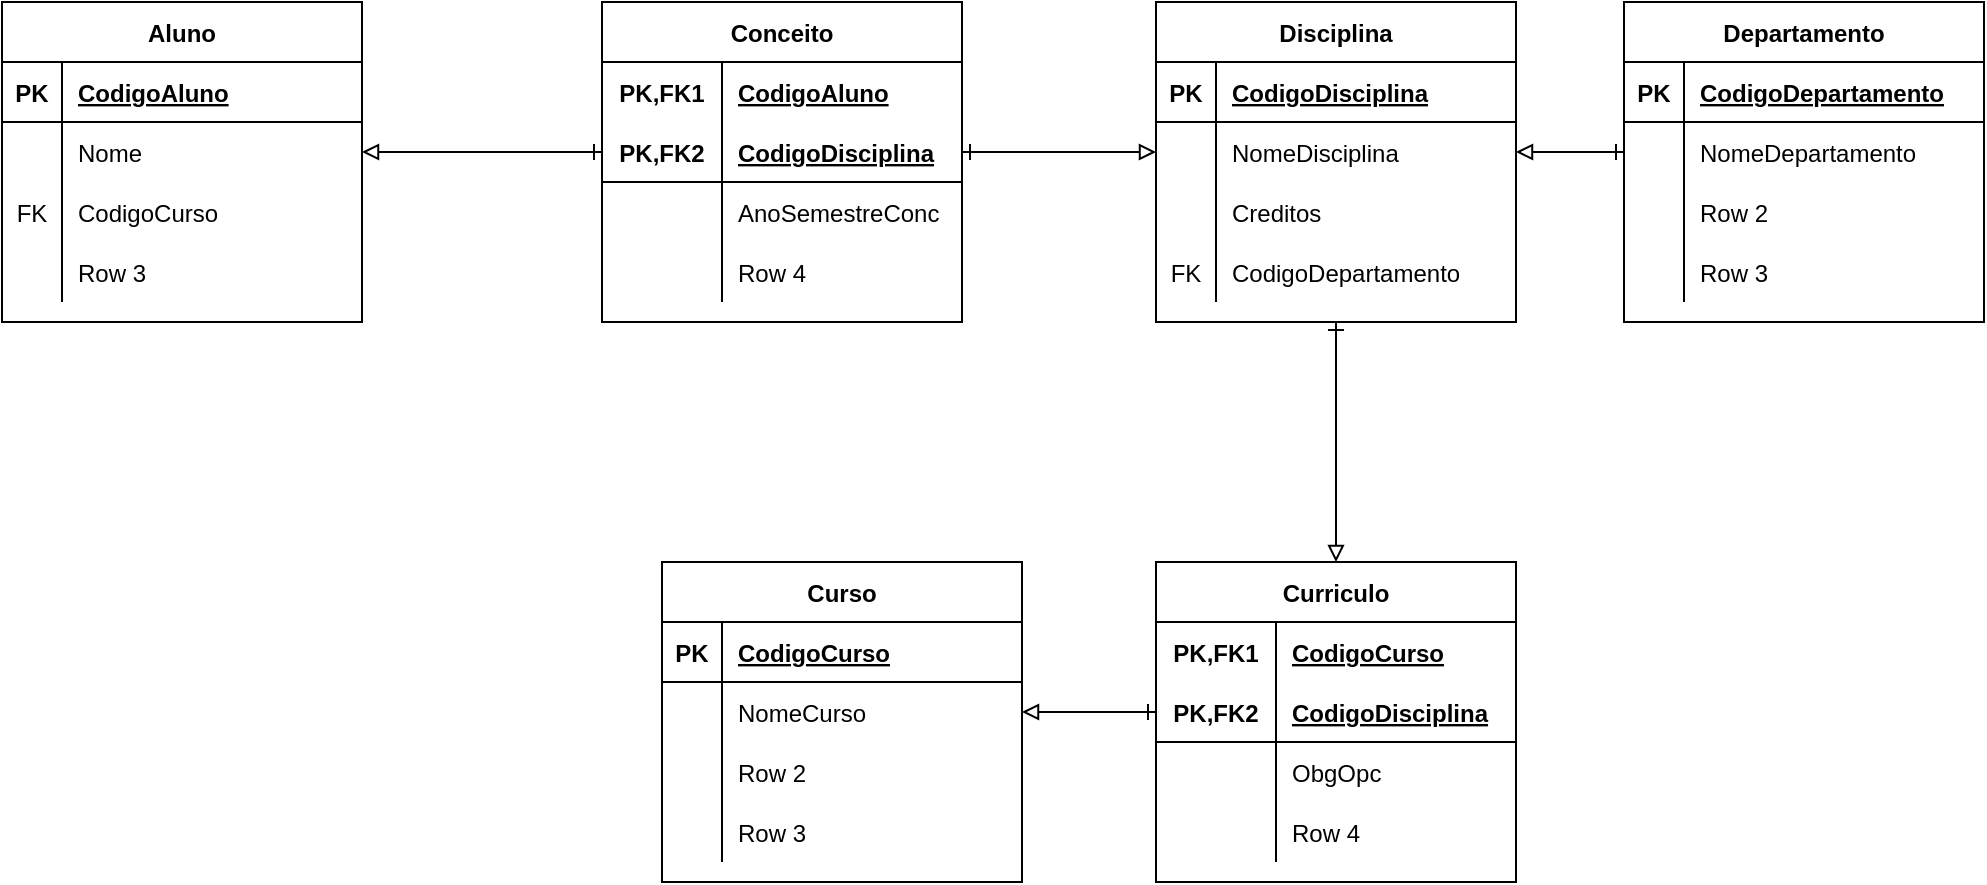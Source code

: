 <mxfile version="20.3.0" type="github" pages="3">
  <diagram id="plczAg88xMJncmMtPGF7" name="Página-4">
    <mxGraphModel dx="1422" dy="794" grid="1" gridSize="10" guides="1" tooltips="1" connect="1" arrows="1" fold="1" page="1" pageScale="1" pageWidth="827" pageHeight="1169" math="0" shadow="0">
      <root>
        <mxCell id="0" />
        <mxCell id="1" parent="0" />
        <mxCell id="VCOAIaCX9LmT4aGAawx4-1" value="Aluno" style="shape=table;startSize=30;container=1;collapsible=1;childLayout=tableLayout;fixedRows=1;rowLines=0;fontStyle=1;align=center;resizeLast=1;fillColor=none;" vertex="1" parent="1">
          <mxGeometry x="250" y="320" width="180" height="160" as="geometry" />
        </mxCell>
        <mxCell id="VCOAIaCX9LmT4aGAawx4-2" value="" style="shape=tableRow;horizontal=0;startSize=0;swimlaneHead=0;swimlaneBody=0;fillColor=none;collapsible=0;dropTarget=0;points=[[0,0.5],[1,0.5]];portConstraint=eastwest;top=0;left=0;right=0;bottom=1;" vertex="1" parent="VCOAIaCX9LmT4aGAawx4-1">
          <mxGeometry y="30" width="180" height="30" as="geometry" />
        </mxCell>
        <mxCell id="VCOAIaCX9LmT4aGAawx4-3" value="PK" style="shape=partialRectangle;connectable=0;fillColor=none;top=0;left=0;bottom=0;right=0;fontStyle=1;overflow=hidden;" vertex="1" parent="VCOAIaCX9LmT4aGAawx4-2">
          <mxGeometry width="30" height="30" as="geometry">
            <mxRectangle width="30" height="30" as="alternateBounds" />
          </mxGeometry>
        </mxCell>
        <mxCell id="VCOAIaCX9LmT4aGAawx4-4" value="CodigoAluno" style="shape=partialRectangle;connectable=0;fillColor=none;top=0;left=0;bottom=0;right=0;align=left;spacingLeft=6;fontStyle=5;overflow=hidden;" vertex="1" parent="VCOAIaCX9LmT4aGAawx4-2">
          <mxGeometry x="30" width="150" height="30" as="geometry">
            <mxRectangle width="150" height="30" as="alternateBounds" />
          </mxGeometry>
        </mxCell>
        <mxCell id="VCOAIaCX9LmT4aGAawx4-5" value="" style="shape=tableRow;horizontal=0;startSize=0;swimlaneHead=0;swimlaneBody=0;fillColor=none;collapsible=0;dropTarget=0;points=[[0,0.5],[1,0.5]];portConstraint=eastwest;top=0;left=0;right=0;bottom=0;" vertex="1" parent="VCOAIaCX9LmT4aGAawx4-1">
          <mxGeometry y="60" width="180" height="30" as="geometry" />
        </mxCell>
        <mxCell id="VCOAIaCX9LmT4aGAawx4-6" value="" style="shape=partialRectangle;connectable=0;fillColor=none;top=0;left=0;bottom=0;right=0;editable=1;overflow=hidden;" vertex="1" parent="VCOAIaCX9LmT4aGAawx4-5">
          <mxGeometry width="30" height="30" as="geometry">
            <mxRectangle width="30" height="30" as="alternateBounds" />
          </mxGeometry>
        </mxCell>
        <mxCell id="VCOAIaCX9LmT4aGAawx4-7" value="Nome" style="shape=partialRectangle;connectable=0;fillColor=none;top=0;left=0;bottom=0;right=0;align=left;spacingLeft=6;overflow=hidden;" vertex="1" parent="VCOAIaCX9LmT4aGAawx4-5">
          <mxGeometry x="30" width="150" height="30" as="geometry">
            <mxRectangle width="150" height="30" as="alternateBounds" />
          </mxGeometry>
        </mxCell>
        <mxCell id="VCOAIaCX9LmT4aGAawx4-8" value="" style="shape=tableRow;horizontal=0;startSize=0;swimlaneHead=0;swimlaneBody=0;fillColor=none;collapsible=0;dropTarget=0;points=[[0,0.5],[1,0.5]];portConstraint=eastwest;top=0;left=0;right=0;bottom=0;" vertex="1" parent="VCOAIaCX9LmT4aGAawx4-1">
          <mxGeometry y="90" width="180" height="30" as="geometry" />
        </mxCell>
        <mxCell id="VCOAIaCX9LmT4aGAawx4-9" value="FK" style="shape=partialRectangle;connectable=0;fillColor=none;top=0;left=0;bottom=0;right=0;editable=1;overflow=hidden;" vertex="1" parent="VCOAIaCX9LmT4aGAawx4-8">
          <mxGeometry width="30" height="30" as="geometry">
            <mxRectangle width="30" height="30" as="alternateBounds" />
          </mxGeometry>
        </mxCell>
        <mxCell id="VCOAIaCX9LmT4aGAawx4-10" value="CodigoCurso" style="shape=partialRectangle;connectable=0;fillColor=none;top=0;left=0;bottom=0;right=0;align=left;spacingLeft=6;overflow=hidden;" vertex="1" parent="VCOAIaCX9LmT4aGAawx4-8">
          <mxGeometry x="30" width="150" height="30" as="geometry">
            <mxRectangle width="150" height="30" as="alternateBounds" />
          </mxGeometry>
        </mxCell>
        <mxCell id="VCOAIaCX9LmT4aGAawx4-11" value="" style="shape=tableRow;horizontal=0;startSize=0;swimlaneHead=0;swimlaneBody=0;fillColor=none;collapsible=0;dropTarget=0;points=[[0,0.5],[1,0.5]];portConstraint=eastwest;top=0;left=0;right=0;bottom=0;" vertex="1" parent="VCOAIaCX9LmT4aGAawx4-1">
          <mxGeometry y="120" width="180" height="30" as="geometry" />
        </mxCell>
        <mxCell id="VCOAIaCX9LmT4aGAawx4-12" value="" style="shape=partialRectangle;connectable=0;fillColor=none;top=0;left=0;bottom=0;right=0;editable=1;overflow=hidden;" vertex="1" parent="VCOAIaCX9LmT4aGAawx4-11">
          <mxGeometry width="30" height="30" as="geometry">
            <mxRectangle width="30" height="30" as="alternateBounds" />
          </mxGeometry>
        </mxCell>
        <mxCell id="VCOAIaCX9LmT4aGAawx4-13" value="Row 3" style="shape=partialRectangle;connectable=0;fillColor=none;top=0;left=0;bottom=0;right=0;align=left;spacingLeft=6;overflow=hidden;" vertex="1" parent="VCOAIaCX9LmT4aGAawx4-11">
          <mxGeometry x="30" width="150" height="30" as="geometry">
            <mxRectangle width="150" height="30" as="alternateBounds" />
          </mxGeometry>
        </mxCell>
        <mxCell id="VCOAIaCX9LmT4aGAawx4-14" value="Curso" style="shape=table;startSize=30;container=1;collapsible=1;childLayout=tableLayout;fixedRows=1;rowLines=0;fontStyle=1;align=center;resizeLast=1;fillColor=none;" vertex="1" parent="1">
          <mxGeometry x="580" y="600" width="180" height="160" as="geometry" />
        </mxCell>
        <mxCell id="VCOAIaCX9LmT4aGAawx4-15" value="" style="shape=tableRow;horizontal=0;startSize=0;swimlaneHead=0;swimlaneBody=0;fillColor=none;collapsible=0;dropTarget=0;points=[[0,0.5],[1,0.5]];portConstraint=eastwest;top=0;left=0;right=0;bottom=1;" vertex="1" parent="VCOAIaCX9LmT4aGAawx4-14">
          <mxGeometry y="30" width="180" height="30" as="geometry" />
        </mxCell>
        <mxCell id="VCOAIaCX9LmT4aGAawx4-16" value="PK" style="shape=partialRectangle;connectable=0;fillColor=none;top=0;left=0;bottom=0;right=0;fontStyle=1;overflow=hidden;" vertex="1" parent="VCOAIaCX9LmT4aGAawx4-15">
          <mxGeometry width="30" height="30" as="geometry">
            <mxRectangle width="30" height="30" as="alternateBounds" />
          </mxGeometry>
        </mxCell>
        <mxCell id="VCOAIaCX9LmT4aGAawx4-17" value="CodigoCurso" style="shape=partialRectangle;connectable=0;fillColor=none;top=0;left=0;bottom=0;right=0;align=left;spacingLeft=6;fontStyle=5;overflow=hidden;" vertex="1" parent="VCOAIaCX9LmT4aGAawx4-15">
          <mxGeometry x="30" width="150" height="30" as="geometry">
            <mxRectangle width="150" height="30" as="alternateBounds" />
          </mxGeometry>
        </mxCell>
        <mxCell id="VCOAIaCX9LmT4aGAawx4-18" value="" style="shape=tableRow;horizontal=0;startSize=0;swimlaneHead=0;swimlaneBody=0;fillColor=none;collapsible=0;dropTarget=0;points=[[0,0.5],[1,0.5]];portConstraint=eastwest;top=0;left=0;right=0;bottom=0;" vertex="1" parent="VCOAIaCX9LmT4aGAawx4-14">
          <mxGeometry y="60" width="180" height="30" as="geometry" />
        </mxCell>
        <mxCell id="VCOAIaCX9LmT4aGAawx4-19" value="" style="shape=partialRectangle;connectable=0;fillColor=none;top=0;left=0;bottom=0;right=0;editable=1;overflow=hidden;" vertex="1" parent="VCOAIaCX9LmT4aGAawx4-18">
          <mxGeometry width="30" height="30" as="geometry">
            <mxRectangle width="30" height="30" as="alternateBounds" />
          </mxGeometry>
        </mxCell>
        <mxCell id="VCOAIaCX9LmT4aGAawx4-20" value="NomeCurso" style="shape=partialRectangle;connectable=0;fillColor=none;top=0;left=0;bottom=0;right=0;align=left;spacingLeft=6;overflow=hidden;" vertex="1" parent="VCOAIaCX9LmT4aGAawx4-18">
          <mxGeometry x="30" width="150" height="30" as="geometry">
            <mxRectangle width="150" height="30" as="alternateBounds" />
          </mxGeometry>
        </mxCell>
        <mxCell id="VCOAIaCX9LmT4aGAawx4-21" value="" style="shape=tableRow;horizontal=0;startSize=0;swimlaneHead=0;swimlaneBody=0;fillColor=none;collapsible=0;dropTarget=0;points=[[0,0.5],[1,0.5]];portConstraint=eastwest;top=0;left=0;right=0;bottom=0;" vertex="1" parent="VCOAIaCX9LmT4aGAawx4-14">
          <mxGeometry y="90" width="180" height="30" as="geometry" />
        </mxCell>
        <mxCell id="VCOAIaCX9LmT4aGAawx4-22" value="" style="shape=partialRectangle;connectable=0;fillColor=none;top=0;left=0;bottom=0;right=0;editable=1;overflow=hidden;" vertex="1" parent="VCOAIaCX9LmT4aGAawx4-21">
          <mxGeometry width="30" height="30" as="geometry">
            <mxRectangle width="30" height="30" as="alternateBounds" />
          </mxGeometry>
        </mxCell>
        <mxCell id="VCOAIaCX9LmT4aGAawx4-23" value="Row 2" style="shape=partialRectangle;connectable=0;fillColor=none;top=0;left=0;bottom=0;right=0;align=left;spacingLeft=6;overflow=hidden;" vertex="1" parent="VCOAIaCX9LmT4aGAawx4-21">
          <mxGeometry x="30" width="150" height="30" as="geometry">
            <mxRectangle width="150" height="30" as="alternateBounds" />
          </mxGeometry>
        </mxCell>
        <mxCell id="VCOAIaCX9LmT4aGAawx4-24" value="" style="shape=tableRow;horizontal=0;startSize=0;swimlaneHead=0;swimlaneBody=0;fillColor=none;collapsible=0;dropTarget=0;points=[[0,0.5],[1,0.5]];portConstraint=eastwest;top=0;left=0;right=0;bottom=0;" vertex="1" parent="VCOAIaCX9LmT4aGAawx4-14">
          <mxGeometry y="120" width="180" height="30" as="geometry" />
        </mxCell>
        <mxCell id="VCOAIaCX9LmT4aGAawx4-25" value="" style="shape=partialRectangle;connectable=0;fillColor=none;top=0;left=0;bottom=0;right=0;editable=1;overflow=hidden;" vertex="1" parent="VCOAIaCX9LmT4aGAawx4-24">
          <mxGeometry width="30" height="30" as="geometry">
            <mxRectangle width="30" height="30" as="alternateBounds" />
          </mxGeometry>
        </mxCell>
        <mxCell id="VCOAIaCX9LmT4aGAawx4-26" value="Row 3" style="shape=partialRectangle;connectable=0;fillColor=none;top=0;left=0;bottom=0;right=0;align=left;spacingLeft=6;overflow=hidden;" vertex="1" parent="VCOAIaCX9LmT4aGAawx4-24">
          <mxGeometry x="30" width="150" height="30" as="geometry">
            <mxRectangle width="150" height="30" as="alternateBounds" />
          </mxGeometry>
        </mxCell>
        <mxCell id="VCOAIaCX9LmT4aGAawx4-28" value="Disciplina" style="shape=table;startSize=30;container=1;collapsible=1;childLayout=tableLayout;fixedRows=1;rowLines=0;fontStyle=1;align=center;resizeLast=1;fillColor=none;" vertex="1" parent="1">
          <mxGeometry x="827" y="320" width="180" height="160" as="geometry" />
        </mxCell>
        <mxCell id="VCOAIaCX9LmT4aGAawx4-29" value="" style="shape=tableRow;horizontal=0;startSize=0;swimlaneHead=0;swimlaneBody=0;fillColor=none;collapsible=0;dropTarget=0;points=[[0,0.5],[1,0.5]];portConstraint=eastwest;top=0;left=0;right=0;bottom=1;" vertex="1" parent="VCOAIaCX9LmT4aGAawx4-28">
          <mxGeometry y="30" width="180" height="30" as="geometry" />
        </mxCell>
        <mxCell id="VCOAIaCX9LmT4aGAawx4-30" value="PK" style="shape=partialRectangle;connectable=0;fillColor=none;top=0;left=0;bottom=0;right=0;fontStyle=1;overflow=hidden;" vertex="1" parent="VCOAIaCX9LmT4aGAawx4-29">
          <mxGeometry width="30" height="30" as="geometry">
            <mxRectangle width="30" height="30" as="alternateBounds" />
          </mxGeometry>
        </mxCell>
        <mxCell id="VCOAIaCX9LmT4aGAawx4-31" value="CodigoDisciplina" style="shape=partialRectangle;connectable=0;fillColor=none;top=0;left=0;bottom=0;right=0;align=left;spacingLeft=6;fontStyle=5;overflow=hidden;" vertex="1" parent="VCOAIaCX9LmT4aGAawx4-29">
          <mxGeometry x="30" width="150" height="30" as="geometry">
            <mxRectangle width="150" height="30" as="alternateBounds" />
          </mxGeometry>
        </mxCell>
        <mxCell id="VCOAIaCX9LmT4aGAawx4-32" value="" style="shape=tableRow;horizontal=0;startSize=0;swimlaneHead=0;swimlaneBody=0;fillColor=none;collapsible=0;dropTarget=0;points=[[0,0.5],[1,0.5]];portConstraint=eastwest;top=0;left=0;right=0;bottom=0;" vertex="1" parent="VCOAIaCX9LmT4aGAawx4-28">
          <mxGeometry y="60" width="180" height="30" as="geometry" />
        </mxCell>
        <mxCell id="VCOAIaCX9LmT4aGAawx4-33" value="" style="shape=partialRectangle;connectable=0;fillColor=none;top=0;left=0;bottom=0;right=0;editable=1;overflow=hidden;" vertex="1" parent="VCOAIaCX9LmT4aGAawx4-32">
          <mxGeometry width="30" height="30" as="geometry">
            <mxRectangle width="30" height="30" as="alternateBounds" />
          </mxGeometry>
        </mxCell>
        <mxCell id="VCOAIaCX9LmT4aGAawx4-34" value="NomeDisciplina" style="shape=partialRectangle;connectable=0;fillColor=none;top=0;left=0;bottom=0;right=0;align=left;spacingLeft=6;overflow=hidden;" vertex="1" parent="VCOAIaCX9LmT4aGAawx4-32">
          <mxGeometry x="30" width="150" height="30" as="geometry">
            <mxRectangle width="150" height="30" as="alternateBounds" />
          </mxGeometry>
        </mxCell>
        <mxCell id="VCOAIaCX9LmT4aGAawx4-35" value="" style="shape=tableRow;horizontal=0;startSize=0;swimlaneHead=0;swimlaneBody=0;fillColor=none;collapsible=0;dropTarget=0;points=[[0,0.5],[1,0.5]];portConstraint=eastwest;top=0;left=0;right=0;bottom=0;" vertex="1" parent="VCOAIaCX9LmT4aGAawx4-28">
          <mxGeometry y="90" width="180" height="30" as="geometry" />
        </mxCell>
        <mxCell id="VCOAIaCX9LmT4aGAawx4-36" value="" style="shape=partialRectangle;connectable=0;fillColor=none;top=0;left=0;bottom=0;right=0;editable=1;overflow=hidden;" vertex="1" parent="VCOAIaCX9LmT4aGAawx4-35">
          <mxGeometry width="30" height="30" as="geometry">
            <mxRectangle width="30" height="30" as="alternateBounds" />
          </mxGeometry>
        </mxCell>
        <mxCell id="VCOAIaCX9LmT4aGAawx4-37" value="Creditos" style="shape=partialRectangle;connectable=0;fillColor=none;top=0;left=0;bottom=0;right=0;align=left;spacingLeft=6;overflow=hidden;" vertex="1" parent="VCOAIaCX9LmT4aGAawx4-35">
          <mxGeometry x="30" width="150" height="30" as="geometry">
            <mxRectangle width="150" height="30" as="alternateBounds" />
          </mxGeometry>
        </mxCell>
        <mxCell id="VCOAIaCX9LmT4aGAawx4-38" value="" style="shape=tableRow;horizontal=0;startSize=0;swimlaneHead=0;swimlaneBody=0;fillColor=none;collapsible=0;dropTarget=0;points=[[0,0.5],[1,0.5]];portConstraint=eastwest;top=0;left=0;right=0;bottom=0;" vertex="1" parent="VCOAIaCX9LmT4aGAawx4-28">
          <mxGeometry y="120" width="180" height="30" as="geometry" />
        </mxCell>
        <mxCell id="VCOAIaCX9LmT4aGAawx4-39" value="FK" style="shape=partialRectangle;connectable=0;fillColor=none;top=0;left=0;bottom=0;right=0;editable=1;overflow=hidden;" vertex="1" parent="VCOAIaCX9LmT4aGAawx4-38">
          <mxGeometry width="30" height="30" as="geometry">
            <mxRectangle width="30" height="30" as="alternateBounds" />
          </mxGeometry>
        </mxCell>
        <mxCell id="VCOAIaCX9LmT4aGAawx4-40" value="CodigoDepartamento" style="shape=partialRectangle;connectable=0;fillColor=none;top=0;left=0;bottom=0;right=0;align=left;spacingLeft=6;overflow=hidden;" vertex="1" parent="VCOAIaCX9LmT4aGAawx4-38">
          <mxGeometry x="30" width="150" height="30" as="geometry">
            <mxRectangle width="150" height="30" as="alternateBounds" />
          </mxGeometry>
        </mxCell>
        <mxCell id="VCOAIaCX9LmT4aGAawx4-110" style="edgeStyle=orthogonalEdgeStyle;rounded=0;orthogonalLoop=1;jettySize=auto;html=1;exitX=0.5;exitY=0;exitDx=0;exitDy=0;entryX=0.5;entryY=1;entryDx=0;entryDy=0;startArrow=block;startFill=0;endArrow=ERone;endFill=0;" edge="1" parent="1" source="VCOAIaCX9LmT4aGAawx4-67" target="VCOAIaCX9LmT4aGAawx4-28">
          <mxGeometry relative="1" as="geometry" />
        </mxCell>
        <mxCell id="VCOAIaCX9LmT4aGAawx4-67" value="Curriculo" style="shape=table;startSize=30;container=1;collapsible=1;childLayout=tableLayout;fixedRows=1;rowLines=0;fontStyle=1;align=center;resizeLast=1;fillColor=none;" vertex="1" parent="1">
          <mxGeometry x="827" y="600" width="180" height="160" as="geometry" />
        </mxCell>
        <mxCell id="VCOAIaCX9LmT4aGAawx4-68" value="" style="shape=tableRow;horizontal=0;startSize=0;swimlaneHead=0;swimlaneBody=0;fillColor=none;collapsible=0;dropTarget=0;points=[[0,0.5],[1,0.5]];portConstraint=eastwest;top=0;left=0;right=0;bottom=0;" vertex="1" parent="VCOAIaCX9LmT4aGAawx4-67">
          <mxGeometry y="30" width="180" height="30" as="geometry" />
        </mxCell>
        <mxCell id="VCOAIaCX9LmT4aGAawx4-69" value="PK,FK1" style="shape=partialRectangle;connectable=0;fillColor=none;top=0;left=0;bottom=0;right=0;fontStyle=1;overflow=hidden;" vertex="1" parent="VCOAIaCX9LmT4aGAawx4-68">
          <mxGeometry width="60" height="30" as="geometry">
            <mxRectangle width="60" height="30" as="alternateBounds" />
          </mxGeometry>
        </mxCell>
        <mxCell id="VCOAIaCX9LmT4aGAawx4-70" value="CodigoCurso" style="shape=partialRectangle;connectable=0;fillColor=none;top=0;left=0;bottom=0;right=0;align=left;spacingLeft=6;fontStyle=5;overflow=hidden;" vertex="1" parent="VCOAIaCX9LmT4aGAawx4-68">
          <mxGeometry x="60" width="120" height="30" as="geometry">
            <mxRectangle width="120" height="30" as="alternateBounds" />
          </mxGeometry>
        </mxCell>
        <mxCell id="VCOAIaCX9LmT4aGAawx4-71" value="" style="shape=tableRow;horizontal=0;startSize=0;swimlaneHead=0;swimlaneBody=0;fillColor=none;collapsible=0;dropTarget=0;points=[[0,0.5],[1,0.5]];portConstraint=eastwest;top=0;left=0;right=0;bottom=1;" vertex="1" parent="VCOAIaCX9LmT4aGAawx4-67">
          <mxGeometry y="60" width="180" height="30" as="geometry" />
        </mxCell>
        <mxCell id="VCOAIaCX9LmT4aGAawx4-72" value="PK,FK2" style="shape=partialRectangle;connectable=0;fillColor=none;top=0;left=0;bottom=0;right=0;fontStyle=1;overflow=hidden;" vertex="1" parent="VCOAIaCX9LmT4aGAawx4-71">
          <mxGeometry width="60" height="30" as="geometry">
            <mxRectangle width="60" height="30" as="alternateBounds" />
          </mxGeometry>
        </mxCell>
        <mxCell id="VCOAIaCX9LmT4aGAawx4-73" value="CodigoDisciplina" style="shape=partialRectangle;connectable=0;fillColor=none;top=0;left=0;bottom=0;right=0;align=left;spacingLeft=6;fontStyle=5;overflow=hidden;" vertex="1" parent="VCOAIaCX9LmT4aGAawx4-71">
          <mxGeometry x="60" width="120" height="30" as="geometry">
            <mxRectangle width="120" height="30" as="alternateBounds" />
          </mxGeometry>
        </mxCell>
        <mxCell id="VCOAIaCX9LmT4aGAawx4-74" value="" style="shape=tableRow;horizontal=0;startSize=0;swimlaneHead=0;swimlaneBody=0;fillColor=none;collapsible=0;dropTarget=0;points=[[0,0.5],[1,0.5]];portConstraint=eastwest;top=0;left=0;right=0;bottom=0;" vertex="1" parent="VCOAIaCX9LmT4aGAawx4-67">
          <mxGeometry y="90" width="180" height="30" as="geometry" />
        </mxCell>
        <mxCell id="VCOAIaCX9LmT4aGAawx4-75" value="" style="shape=partialRectangle;connectable=0;fillColor=none;top=0;left=0;bottom=0;right=0;editable=1;overflow=hidden;" vertex="1" parent="VCOAIaCX9LmT4aGAawx4-74">
          <mxGeometry width="60" height="30" as="geometry">
            <mxRectangle width="60" height="30" as="alternateBounds" />
          </mxGeometry>
        </mxCell>
        <mxCell id="VCOAIaCX9LmT4aGAawx4-76" value="ObgOpc" style="shape=partialRectangle;connectable=0;fillColor=none;top=0;left=0;bottom=0;right=0;align=left;spacingLeft=6;overflow=hidden;" vertex="1" parent="VCOAIaCX9LmT4aGAawx4-74">
          <mxGeometry x="60" width="120" height="30" as="geometry">
            <mxRectangle width="120" height="30" as="alternateBounds" />
          </mxGeometry>
        </mxCell>
        <mxCell id="VCOAIaCX9LmT4aGAawx4-77" value="" style="shape=tableRow;horizontal=0;startSize=0;swimlaneHead=0;swimlaneBody=0;fillColor=none;collapsible=0;dropTarget=0;points=[[0,0.5],[1,0.5]];portConstraint=eastwest;top=0;left=0;right=0;bottom=0;" vertex="1" parent="VCOAIaCX9LmT4aGAawx4-67">
          <mxGeometry y="120" width="180" height="30" as="geometry" />
        </mxCell>
        <mxCell id="VCOAIaCX9LmT4aGAawx4-78" value="" style="shape=partialRectangle;connectable=0;fillColor=none;top=0;left=0;bottom=0;right=0;editable=1;overflow=hidden;" vertex="1" parent="VCOAIaCX9LmT4aGAawx4-77">
          <mxGeometry width="60" height="30" as="geometry">
            <mxRectangle width="60" height="30" as="alternateBounds" />
          </mxGeometry>
        </mxCell>
        <mxCell id="VCOAIaCX9LmT4aGAawx4-79" value="Row 4" style="shape=partialRectangle;connectable=0;fillColor=none;top=0;left=0;bottom=0;right=0;align=left;spacingLeft=6;overflow=hidden;" vertex="1" parent="VCOAIaCX9LmT4aGAawx4-77">
          <mxGeometry x="60" width="120" height="30" as="geometry">
            <mxRectangle width="120" height="30" as="alternateBounds" />
          </mxGeometry>
        </mxCell>
        <mxCell id="VCOAIaCX9LmT4aGAawx4-80" value="Conceito" style="shape=table;startSize=30;container=1;collapsible=1;childLayout=tableLayout;fixedRows=1;rowLines=0;fontStyle=1;align=center;resizeLast=1;fillColor=none;" vertex="1" parent="1">
          <mxGeometry x="550" y="320" width="180" height="160" as="geometry" />
        </mxCell>
        <mxCell id="VCOAIaCX9LmT4aGAawx4-81" value="" style="shape=tableRow;horizontal=0;startSize=0;swimlaneHead=0;swimlaneBody=0;fillColor=none;collapsible=0;dropTarget=0;points=[[0,0.5],[1,0.5]];portConstraint=eastwest;top=0;left=0;right=0;bottom=0;" vertex="1" parent="VCOAIaCX9LmT4aGAawx4-80">
          <mxGeometry y="30" width="180" height="30" as="geometry" />
        </mxCell>
        <mxCell id="VCOAIaCX9LmT4aGAawx4-82" value="PK,FK1" style="shape=partialRectangle;connectable=0;fillColor=none;top=0;left=0;bottom=0;right=0;fontStyle=1;overflow=hidden;" vertex="1" parent="VCOAIaCX9LmT4aGAawx4-81">
          <mxGeometry width="60" height="30" as="geometry">
            <mxRectangle width="60" height="30" as="alternateBounds" />
          </mxGeometry>
        </mxCell>
        <mxCell id="VCOAIaCX9LmT4aGAawx4-83" value="CodigoAluno" style="shape=partialRectangle;connectable=0;fillColor=none;top=0;left=0;bottom=0;right=0;align=left;spacingLeft=6;fontStyle=5;overflow=hidden;" vertex="1" parent="VCOAIaCX9LmT4aGAawx4-81">
          <mxGeometry x="60" width="120" height="30" as="geometry">
            <mxRectangle width="120" height="30" as="alternateBounds" />
          </mxGeometry>
        </mxCell>
        <mxCell id="VCOAIaCX9LmT4aGAawx4-84" value="" style="shape=tableRow;horizontal=0;startSize=0;swimlaneHead=0;swimlaneBody=0;fillColor=none;collapsible=0;dropTarget=0;points=[[0,0.5],[1,0.5]];portConstraint=eastwest;top=0;left=0;right=0;bottom=1;" vertex="1" parent="VCOAIaCX9LmT4aGAawx4-80">
          <mxGeometry y="60" width="180" height="30" as="geometry" />
        </mxCell>
        <mxCell id="VCOAIaCX9LmT4aGAawx4-85" value="PK,FK2" style="shape=partialRectangle;connectable=0;fillColor=none;top=0;left=0;bottom=0;right=0;fontStyle=1;overflow=hidden;" vertex="1" parent="VCOAIaCX9LmT4aGAawx4-84">
          <mxGeometry width="60" height="30" as="geometry">
            <mxRectangle width="60" height="30" as="alternateBounds" />
          </mxGeometry>
        </mxCell>
        <mxCell id="VCOAIaCX9LmT4aGAawx4-86" value="CodigoDisciplina" style="shape=partialRectangle;connectable=0;fillColor=none;top=0;left=0;bottom=0;right=0;align=left;spacingLeft=6;fontStyle=5;overflow=hidden;" vertex="1" parent="VCOAIaCX9LmT4aGAawx4-84">
          <mxGeometry x="60" width="120" height="30" as="geometry">
            <mxRectangle width="120" height="30" as="alternateBounds" />
          </mxGeometry>
        </mxCell>
        <mxCell id="VCOAIaCX9LmT4aGAawx4-87" value="" style="shape=tableRow;horizontal=0;startSize=0;swimlaneHead=0;swimlaneBody=0;fillColor=none;collapsible=0;dropTarget=0;points=[[0,0.5],[1,0.5]];portConstraint=eastwest;top=0;left=0;right=0;bottom=0;" vertex="1" parent="VCOAIaCX9LmT4aGAawx4-80">
          <mxGeometry y="90" width="180" height="30" as="geometry" />
        </mxCell>
        <mxCell id="VCOAIaCX9LmT4aGAawx4-88" value="" style="shape=partialRectangle;connectable=0;fillColor=none;top=0;left=0;bottom=0;right=0;editable=1;overflow=hidden;" vertex="1" parent="VCOAIaCX9LmT4aGAawx4-87">
          <mxGeometry width="60" height="30" as="geometry">
            <mxRectangle width="60" height="30" as="alternateBounds" />
          </mxGeometry>
        </mxCell>
        <mxCell id="VCOAIaCX9LmT4aGAawx4-89" value="AnoSemestreConc" style="shape=partialRectangle;connectable=0;fillColor=none;top=0;left=0;bottom=0;right=0;align=left;spacingLeft=6;overflow=hidden;" vertex="1" parent="VCOAIaCX9LmT4aGAawx4-87">
          <mxGeometry x="60" width="120" height="30" as="geometry">
            <mxRectangle width="120" height="30" as="alternateBounds" />
          </mxGeometry>
        </mxCell>
        <mxCell id="VCOAIaCX9LmT4aGAawx4-90" value="" style="shape=tableRow;horizontal=0;startSize=0;swimlaneHead=0;swimlaneBody=0;fillColor=none;collapsible=0;dropTarget=0;points=[[0,0.5],[1,0.5]];portConstraint=eastwest;top=0;left=0;right=0;bottom=0;" vertex="1" parent="VCOAIaCX9LmT4aGAawx4-80">
          <mxGeometry y="120" width="180" height="30" as="geometry" />
        </mxCell>
        <mxCell id="VCOAIaCX9LmT4aGAawx4-91" value="" style="shape=partialRectangle;connectable=0;fillColor=none;top=0;left=0;bottom=0;right=0;editable=1;overflow=hidden;" vertex="1" parent="VCOAIaCX9LmT4aGAawx4-90">
          <mxGeometry width="60" height="30" as="geometry">
            <mxRectangle width="60" height="30" as="alternateBounds" />
          </mxGeometry>
        </mxCell>
        <mxCell id="VCOAIaCX9LmT4aGAawx4-92" value="Row 4" style="shape=partialRectangle;connectable=0;fillColor=none;top=0;left=0;bottom=0;right=0;align=left;spacingLeft=6;overflow=hidden;" vertex="1" parent="VCOAIaCX9LmT4aGAawx4-90">
          <mxGeometry x="60" width="120" height="30" as="geometry">
            <mxRectangle width="120" height="30" as="alternateBounds" />
          </mxGeometry>
        </mxCell>
        <mxCell id="VCOAIaCX9LmT4aGAawx4-93" value="Departamento" style="shape=table;startSize=30;container=1;collapsible=1;childLayout=tableLayout;fixedRows=1;rowLines=0;fontStyle=1;align=center;resizeLast=1;fillColor=none;" vertex="1" parent="1">
          <mxGeometry x="1061" y="320" width="180" height="160" as="geometry" />
        </mxCell>
        <mxCell id="VCOAIaCX9LmT4aGAawx4-94" value="" style="shape=tableRow;horizontal=0;startSize=0;swimlaneHead=0;swimlaneBody=0;fillColor=none;collapsible=0;dropTarget=0;points=[[0,0.5],[1,0.5]];portConstraint=eastwest;top=0;left=0;right=0;bottom=1;" vertex="1" parent="VCOAIaCX9LmT4aGAawx4-93">
          <mxGeometry y="30" width="180" height="30" as="geometry" />
        </mxCell>
        <mxCell id="VCOAIaCX9LmT4aGAawx4-95" value="PK" style="shape=partialRectangle;connectable=0;fillColor=none;top=0;left=0;bottom=0;right=0;fontStyle=1;overflow=hidden;" vertex="1" parent="VCOAIaCX9LmT4aGAawx4-94">
          <mxGeometry width="30" height="30" as="geometry">
            <mxRectangle width="30" height="30" as="alternateBounds" />
          </mxGeometry>
        </mxCell>
        <mxCell id="VCOAIaCX9LmT4aGAawx4-96" value="CodigoDepartamento" style="shape=partialRectangle;connectable=0;fillColor=none;top=0;left=0;bottom=0;right=0;align=left;spacingLeft=6;fontStyle=5;overflow=hidden;" vertex="1" parent="VCOAIaCX9LmT4aGAawx4-94">
          <mxGeometry x="30" width="150" height="30" as="geometry">
            <mxRectangle width="150" height="30" as="alternateBounds" />
          </mxGeometry>
        </mxCell>
        <mxCell id="VCOAIaCX9LmT4aGAawx4-97" value="" style="shape=tableRow;horizontal=0;startSize=0;swimlaneHead=0;swimlaneBody=0;fillColor=none;collapsible=0;dropTarget=0;points=[[0,0.5],[1,0.5]];portConstraint=eastwest;top=0;left=0;right=0;bottom=0;" vertex="1" parent="VCOAIaCX9LmT4aGAawx4-93">
          <mxGeometry y="60" width="180" height="30" as="geometry" />
        </mxCell>
        <mxCell id="VCOAIaCX9LmT4aGAawx4-98" value="" style="shape=partialRectangle;connectable=0;fillColor=none;top=0;left=0;bottom=0;right=0;editable=1;overflow=hidden;" vertex="1" parent="VCOAIaCX9LmT4aGAawx4-97">
          <mxGeometry width="30" height="30" as="geometry">
            <mxRectangle width="30" height="30" as="alternateBounds" />
          </mxGeometry>
        </mxCell>
        <mxCell id="VCOAIaCX9LmT4aGAawx4-99" value="NomeDepartamento" style="shape=partialRectangle;connectable=0;fillColor=none;top=0;left=0;bottom=0;right=0;align=left;spacingLeft=6;overflow=hidden;" vertex="1" parent="VCOAIaCX9LmT4aGAawx4-97">
          <mxGeometry x="30" width="150" height="30" as="geometry">
            <mxRectangle width="150" height="30" as="alternateBounds" />
          </mxGeometry>
        </mxCell>
        <mxCell id="VCOAIaCX9LmT4aGAawx4-100" value="" style="shape=tableRow;horizontal=0;startSize=0;swimlaneHead=0;swimlaneBody=0;fillColor=none;collapsible=0;dropTarget=0;points=[[0,0.5],[1,0.5]];portConstraint=eastwest;top=0;left=0;right=0;bottom=0;" vertex="1" parent="VCOAIaCX9LmT4aGAawx4-93">
          <mxGeometry y="90" width="180" height="30" as="geometry" />
        </mxCell>
        <mxCell id="VCOAIaCX9LmT4aGAawx4-101" value="" style="shape=partialRectangle;connectable=0;fillColor=none;top=0;left=0;bottom=0;right=0;editable=1;overflow=hidden;" vertex="1" parent="VCOAIaCX9LmT4aGAawx4-100">
          <mxGeometry width="30" height="30" as="geometry">
            <mxRectangle width="30" height="30" as="alternateBounds" />
          </mxGeometry>
        </mxCell>
        <mxCell id="VCOAIaCX9LmT4aGAawx4-102" value="Row 2" style="shape=partialRectangle;connectable=0;fillColor=none;top=0;left=0;bottom=0;right=0;align=left;spacingLeft=6;overflow=hidden;" vertex="1" parent="VCOAIaCX9LmT4aGAawx4-100">
          <mxGeometry x="30" width="150" height="30" as="geometry">
            <mxRectangle width="150" height="30" as="alternateBounds" />
          </mxGeometry>
        </mxCell>
        <mxCell id="VCOAIaCX9LmT4aGAawx4-103" value="" style="shape=tableRow;horizontal=0;startSize=0;swimlaneHead=0;swimlaneBody=0;fillColor=none;collapsible=0;dropTarget=0;points=[[0,0.5],[1,0.5]];portConstraint=eastwest;top=0;left=0;right=0;bottom=0;" vertex="1" parent="VCOAIaCX9LmT4aGAawx4-93">
          <mxGeometry y="120" width="180" height="30" as="geometry" />
        </mxCell>
        <mxCell id="VCOAIaCX9LmT4aGAawx4-104" value="" style="shape=partialRectangle;connectable=0;fillColor=none;top=0;left=0;bottom=0;right=0;editable=1;overflow=hidden;" vertex="1" parent="VCOAIaCX9LmT4aGAawx4-103">
          <mxGeometry width="30" height="30" as="geometry">
            <mxRectangle width="30" height="30" as="alternateBounds" />
          </mxGeometry>
        </mxCell>
        <mxCell id="VCOAIaCX9LmT4aGAawx4-105" value="Row 3" style="shape=partialRectangle;connectable=0;fillColor=none;top=0;left=0;bottom=0;right=0;align=left;spacingLeft=6;overflow=hidden;" vertex="1" parent="VCOAIaCX9LmT4aGAawx4-103">
          <mxGeometry x="30" width="150" height="30" as="geometry">
            <mxRectangle width="150" height="30" as="alternateBounds" />
          </mxGeometry>
        </mxCell>
        <mxCell id="VCOAIaCX9LmT4aGAawx4-106" style="edgeStyle=orthogonalEdgeStyle;rounded=0;orthogonalLoop=1;jettySize=auto;html=1;exitX=1;exitY=0.5;exitDx=0;exitDy=0;entryX=0;entryY=0.5;entryDx=0;entryDy=0;startArrow=block;startFill=0;endArrow=ERone;endFill=0;" edge="1" parent="1" source="VCOAIaCX9LmT4aGAawx4-5" target="VCOAIaCX9LmT4aGAawx4-84">
          <mxGeometry relative="1" as="geometry" />
        </mxCell>
        <mxCell id="VCOAIaCX9LmT4aGAawx4-108" style="edgeStyle=orthogonalEdgeStyle;rounded=0;orthogonalLoop=1;jettySize=auto;html=1;exitX=0;exitY=0.5;exitDx=0;exitDy=0;entryX=1;entryY=0.5;entryDx=0;entryDy=0;startArrow=block;startFill=0;endArrow=ERone;endFill=0;" edge="1" parent="1" source="VCOAIaCX9LmT4aGAawx4-32" target="VCOAIaCX9LmT4aGAawx4-84">
          <mxGeometry relative="1" as="geometry" />
        </mxCell>
        <mxCell id="VCOAIaCX9LmT4aGAawx4-109" style="edgeStyle=orthogonalEdgeStyle;rounded=0;orthogonalLoop=1;jettySize=auto;html=1;exitX=1;exitY=0.5;exitDx=0;exitDy=0;entryX=0;entryY=0.5;entryDx=0;entryDy=0;startArrow=block;startFill=0;endArrow=ERone;endFill=0;" edge="1" parent="1" source="VCOAIaCX9LmT4aGAawx4-18" target="VCOAIaCX9LmT4aGAawx4-71">
          <mxGeometry relative="1" as="geometry" />
        </mxCell>
        <mxCell id="VCOAIaCX9LmT4aGAawx4-111" style="edgeStyle=orthogonalEdgeStyle;rounded=0;orthogonalLoop=1;jettySize=auto;html=1;exitX=1;exitY=0.5;exitDx=0;exitDy=0;entryX=0;entryY=0.5;entryDx=0;entryDy=0;startArrow=block;startFill=0;endArrow=ERone;endFill=0;" edge="1" parent="1" source="VCOAIaCX9LmT4aGAawx4-32" target="VCOAIaCX9LmT4aGAawx4-97">
          <mxGeometry relative="1" as="geometry" />
        </mxCell>
      </root>
    </mxGraphModel>
  </diagram>
  <diagram id="TBvKw6AdnZQfIEfDUq5F" name="Página-2">
    <mxGraphModel dx="1422" dy="794" grid="1" gridSize="10" guides="1" tooltips="1" connect="1" arrows="1" fold="1" page="1" pageScale="1" pageWidth="827" pageHeight="1169" math="0" shadow="0">
      <root>
        <mxCell id="0" />
        <mxCell id="1" parent="0" />
        <mxCell id="5CZjVQjqfrc-RPb2_Jjr-1" value="Paciente" style="shape=table;startSize=30;container=1;collapsible=1;childLayout=tableLayout;fixedRows=1;rowLines=0;fontStyle=1;align=center;resizeLast=1;fillColor=none;" vertex="1" parent="1">
          <mxGeometry x="330" y="540" width="180" height="160" as="geometry" />
        </mxCell>
        <mxCell id="5CZjVQjqfrc-RPb2_Jjr-2" value="" style="shape=tableRow;horizontal=0;startSize=0;swimlaneHead=0;swimlaneBody=0;fillColor=none;collapsible=0;dropTarget=0;points=[[0,0.5],[1,0.5]];portConstraint=eastwest;top=0;left=0;right=0;bottom=1;" vertex="1" parent="5CZjVQjqfrc-RPb2_Jjr-1">
          <mxGeometry y="30" width="180" height="30" as="geometry" />
        </mxCell>
        <mxCell id="5CZjVQjqfrc-RPb2_Jjr-3" value="PK" style="shape=partialRectangle;connectable=0;fillColor=none;top=0;left=0;bottom=0;right=0;fontStyle=1;overflow=hidden;" vertex="1" parent="5CZjVQjqfrc-RPb2_Jjr-2">
          <mxGeometry width="30" height="30" as="geometry">
            <mxRectangle width="30" height="30" as="alternateBounds" />
          </mxGeometry>
        </mxCell>
        <mxCell id="5CZjVQjqfrc-RPb2_Jjr-4" value="NumeroPaciente" style="shape=partialRectangle;connectable=0;fillColor=none;top=0;left=0;bottom=0;right=0;align=left;spacingLeft=6;fontStyle=5;overflow=hidden;" vertex="1" parent="5CZjVQjqfrc-RPb2_Jjr-2">
          <mxGeometry x="30" width="150" height="30" as="geometry">
            <mxRectangle width="150" height="30" as="alternateBounds" />
          </mxGeometry>
        </mxCell>
        <mxCell id="5CZjVQjqfrc-RPb2_Jjr-5" value="" style="shape=tableRow;horizontal=0;startSize=0;swimlaneHead=0;swimlaneBody=0;fillColor=none;collapsible=0;dropTarget=0;points=[[0,0.5],[1,0.5]];portConstraint=eastwest;top=0;left=0;right=0;bottom=0;" vertex="1" parent="5CZjVQjqfrc-RPb2_Jjr-1">
          <mxGeometry y="60" width="180" height="30" as="geometry" />
        </mxCell>
        <mxCell id="5CZjVQjqfrc-RPb2_Jjr-6" value="FK" style="shape=partialRectangle;connectable=0;fillColor=none;top=0;left=0;bottom=0;right=0;editable=1;overflow=hidden;" vertex="1" parent="5CZjVQjqfrc-RPb2_Jjr-5">
          <mxGeometry width="30" height="30" as="geometry">
            <mxRectangle width="30" height="30" as="alternateBounds" />
          </mxGeometry>
        </mxCell>
        <mxCell id="5CZjVQjqfrc-RPb2_Jjr-7" value="CodigoConvenio" style="shape=partialRectangle;connectable=0;fillColor=none;top=0;left=0;bottom=0;right=0;align=left;spacingLeft=6;overflow=hidden;" vertex="1" parent="5CZjVQjqfrc-RPb2_Jjr-5">
          <mxGeometry x="30" width="150" height="30" as="geometry">
            <mxRectangle width="150" height="30" as="alternateBounds" />
          </mxGeometry>
        </mxCell>
        <mxCell id="5CZjVQjqfrc-RPb2_Jjr-8" value="" style="shape=tableRow;horizontal=0;startSize=0;swimlaneHead=0;swimlaneBody=0;fillColor=none;collapsible=0;dropTarget=0;points=[[0,0.5],[1,0.5]];portConstraint=eastwest;top=0;left=0;right=0;bottom=0;" vertex="1" parent="5CZjVQjqfrc-RPb2_Jjr-1">
          <mxGeometry y="90" width="180" height="30" as="geometry" />
        </mxCell>
        <mxCell id="5CZjVQjqfrc-RPb2_Jjr-9" value="" style="shape=partialRectangle;connectable=0;fillColor=none;top=0;left=0;bottom=0;right=0;editable=1;overflow=hidden;" vertex="1" parent="5CZjVQjqfrc-RPb2_Jjr-8">
          <mxGeometry width="30" height="30" as="geometry">
            <mxRectangle width="30" height="30" as="alternateBounds" />
          </mxGeometry>
        </mxCell>
        <mxCell id="5CZjVQjqfrc-RPb2_Jjr-10" value="nome" style="shape=partialRectangle;connectable=0;fillColor=none;top=0;left=0;bottom=0;right=0;align=left;spacingLeft=6;overflow=hidden;" vertex="1" parent="5CZjVQjqfrc-RPb2_Jjr-8">
          <mxGeometry x="30" width="150" height="30" as="geometry">
            <mxRectangle width="150" height="30" as="alternateBounds" />
          </mxGeometry>
        </mxCell>
        <mxCell id="5CZjVQjqfrc-RPb2_Jjr-11" value="" style="shape=tableRow;horizontal=0;startSize=0;swimlaneHead=0;swimlaneBody=0;fillColor=none;collapsible=0;dropTarget=0;points=[[0,0.5],[1,0.5]];portConstraint=eastwest;top=0;left=0;right=0;bottom=0;" vertex="1" parent="5CZjVQjqfrc-RPb2_Jjr-1">
          <mxGeometry y="120" width="180" height="30" as="geometry" />
        </mxCell>
        <mxCell id="5CZjVQjqfrc-RPb2_Jjr-12" value="" style="shape=partialRectangle;connectable=0;fillColor=none;top=0;left=0;bottom=0;right=0;editable=1;overflow=hidden;" vertex="1" parent="5CZjVQjqfrc-RPb2_Jjr-11">
          <mxGeometry width="30" height="30" as="geometry">
            <mxRectangle width="30" height="30" as="alternateBounds" />
          </mxGeometry>
        </mxCell>
        <mxCell id="5CZjVQjqfrc-RPb2_Jjr-13" value="" style="shape=partialRectangle;connectable=0;fillColor=none;top=0;left=0;bottom=0;right=0;align=left;spacingLeft=6;overflow=hidden;" vertex="1" parent="5CZjVQjqfrc-RPb2_Jjr-11">
          <mxGeometry x="30" width="150" height="30" as="geometry">
            <mxRectangle width="150" height="30" as="alternateBounds" />
          </mxGeometry>
        </mxCell>
        <mxCell id="5CZjVQjqfrc-RPb2_Jjr-40" value="Convenio" style="shape=table;startSize=30;container=1;collapsible=1;childLayout=tableLayout;fixedRows=1;rowLines=0;fontStyle=1;align=center;resizeLast=1;fillColor=none;" vertex="1" parent="1">
          <mxGeometry x="580" y="330" width="180" height="160" as="geometry" />
        </mxCell>
        <mxCell id="5CZjVQjqfrc-RPb2_Jjr-41" value="" style="shape=tableRow;horizontal=0;startSize=0;swimlaneHead=0;swimlaneBody=0;fillColor=none;collapsible=0;dropTarget=0;points=[[0,0.5],[1,0.5]];portConstraint=eastwest;top=0;left=0;right=0;bottom=1;" vertex="1" parent="5CZjVQjqfrc-RPb2_Jjr-40">
          <mxGeometry y="30" width="180" height="30" as="geometry" />
        </mxCell>
        <mxCell id="5CZjVQjqfrc-RPb2_Jjr-42" value="PK" style="shape=partialRectangle;connectable=0;fillColor=none;top=0;left=0;bottom=0;right=0;fontStyle=1;overflow=hidden;" vertex="1" parent="5CZjVQjqfrc-RPb2_Jjr-41">
          <mxGeometry width="30" height="30" as="geometry">
            <mxRectangle width="30" height="30" as="alternateBounds" />
          </mxGeometry>
        </mxCell>
        <mxCell id="5CZjVQjqfrc-RPb2_Jjr-43" value="CodigoConvenio" style="shape=partialRectangle;connectable=0;fillColor=none;top=0;left=0;bottom=0;right=0;align=left;spacingLeft=6;fontStyle=5;overflow=hidden;" vertex="1" parent="5CZjVQjqfrc-RPb2_Jjr-41">
          <mxGeometry x="30" width="150" height="30" as="geometry">
            <mxRectangle width="150" height="30" as="alternateBounds" />
          </mxGeometry>
        </mxCell>
        <mxCell id="5CZjVQjqfrc-RPb2_Jjr-44" value="" style="shape=tableRow;horizontal=0;startSize=0;swimlaneHead=0;swimlaneBody=0;fillColor=none;collapsible=0;dropTarget=0;points=[[0,0.5],[1,0.5]];portConstraint=eastwest;top=0;left=0;right=0;bottom=0;" vertex="1" parent="5CZjVQjqfrc-RPb2_Jjr-40">
          <mxGeometry y="60" width="180" height="30" as="geometry" />
        </mxCell>
        <mxCell id="5CZjVQjqfrc-RPb2_Jjr-45" value="" style="shape=partialRectangle;connectable=0;fillColor=none;top=0;left=0;bottom=0;right=0;editable=1;overflow=hidden;" vertex="1" parent="5CZjVQjqfrc-RPb2_Jjr-44">
          <mxGeometry width="30" height="30" as="geometry">
            <mxRectangle width="30" height="30" as="alternateBounds" />
          </mxGeometry>
        </mxCell>
        <mxCell id="5CZjVQjqfrc-RPb2_Jjr-46" value="Nome" style="shape=partialRectangle;connectable=0;fillColor=none;top=0;left=0;bottom=0;right=0;align=left;spacingLeft=6;overflow=hidden;" vertex="1" parent="5CZjVQjqfrc-RPb2_Jjr-44">
          <mxGeometry x="30" width="150" height="30" as="geometry">
            <mxRectangle width="150" height="30" as="alternateBounds" />
          </mxGeometry>
        </mxCell>
        <mxCell id="5CZjVQjqfrc-RPb2_Jjr-47" value="" style="shape=tableRow;horizontal=0;startSize=0;swimlaneHead=0;swimlaneBody=0;fillColor=none;collapsible=0;dropTarget=0;points=[[0,0.5],[1,0.5]];portConstraint=eastwest;top=0;left=0;right=0;bottom=0;" vertex="1" parent="5CZjVQjqfrc-RPb2_Jjr-40">
          <mxGeometry y="90" width="180" height="30" as="geometry" />
        </mxCell>
        <mxCell id="5CZjVQjqfrc-RPb2_Jjr-48" value="" style="shape=partialRectangle;connectable=0;fillColor=none;top=0;left=0;bottom=0;right=0;editable=1;overflow=hidden;" vertex="1" parent="5CZjVQjqfrc-RPb2_Jjr-47">
          <mxGeometry width="30" height="30" as="geometry">
            <mxRectangle width="30" height="30" as="alternateBounds" />
          </mxGeometry>
        </mxCell>
        <mxCell id="5CZjVQjqfrc-RPb2_Jjr-49" value="" style="shape=partialRectangle;connectable=0;fillColor=none;top=0;left=0;bottom=0;right=0;align=left;spacingLeft=6;overflow=hidden;" vertex="1" parent="5CZjVQjqfrc-RPb2_Jjr-47">
          <mxGeometry x="30" width="150" height="30" as="geometry">
            <mxRectangle width="150" height="30" as="alternateBounds" />
          </mxGeometry>
        </mxCell>
        <mxCell id="5CZjVQjqfrc-RPb2_Jjr-50" value="" style="shape=tableRow;horizontal=0;startSize=0;swimlaneHead=0;swimlaneBody=0;fillColor=none;collapsible=0;dropTarget=0;points=[[0,0.5],[1,0.5]];portConstraint=eastwest;top=0;left=0;right=0;bottom=0;" vertex="1" parent="5CZjVQjqfrc-RPb2_Jjr-40">
          <mxGeometry y="120" width="180" height="30" as="geometry" />
        </mxCell>
        <mxCell id="5CZjVQjqfrc-RPb2_Jjr-51" value="" style="shape=partialRectangle;connectable=0;fillColor=none;top=0;left=0;bottom=0;right=0;editable=1;overflow=hidden;" vertex="1" parent="5CZjVQjqfrc-RPb2_Jjr-50">
          <mxGeometry width="30" height="30" as="geometry">
            <mxRectangle width="30" height="30" as="alternateBounds" />
          </mxGeometry>
        </mxCell>
        <mxCell id="5CZjVQjqfrc-RPb2_Jjr-52" value="" style="shape=partialRectangle;connectable=0;fillColor=none;top=0;left=0;bottom=0;right=0;align=left;spacingLeft=6;overflow=hidden;" vertex="1" parent="5CZjVQjqfrc-RPb2_Jjr-50">
          <mxGeometry x="30" width="150" height="30" as="geometry">
            <mxRectangle width="150" height="30" as="alternateBounds" />
          </mxGeometry>
        </mxCell>
        <mxCell id="5CZjVQjqfrc-RPb2_Jjr-53" value="Medico" style="shape=table;startSize=30;container=1;collapsible=1;childLayout=tableLayout;fixedRows=1;rowLines=0;fontStyle=1;align=center;resizeLast=1;fillColor=none;" vertex="1" parent="1">
          <mxGeometry x="70" y="330" width="180" height="160" as="geometry" />
        </mxCell>
        <mxCell id="5CZjVQjqfrc-RPb2_Jjr-54" value="" style="shape=tableRow;horizontal=0;startSize=0;swimlaneHead=0;swimlaneBody=0;fillColor=none;collapsible=0;dropTarget=0;points=[[0,0.5],[1,0.5]];portConstraint=eastwest;top=0;left=0;right=0;bottom=1;" vertex="1" parent="5CZjVQjqfrc-RPb2_Jjr-53">
          <mxGeometry y="30" width="180" height="30" as="geometry" />
        </mxCell>
        <mxCell id="5CZjVQjqfrc-RPb2_Jjr-55" value="PK" style="shape=partialRectangle;connectable=0;fillColor=none;top=0;left=0;bottom=0;right=0;fontStyle=1;overflow=hidden;" vertex="1" parent="5CZjVQjqfrc-RPb2_Jjr-54">
          <mxGeometry width="30" height="30" as="geometry">
            <mxRectangle width="30" height="30" as="alternateBounds" />
          </mxGeometry>
        </mxCell>
        <mxCell id="5CZjVQjqfrc-RPb2_Jjr-56" value="CRM" style="shape=partialRectangle;connectable=0;fillColor=none;top=0;left=0;bottom=0;right=0;align=left;spacingLeft=6;fontStyle=5;overflow=hidden;" vertex="1" parent="5CZjVQjqfrc-RPb2_Jjr-54">
          <mxGeometry x="30" width="150" height="30" as="geometry">
            <mxRectangle width="150" height="30" as="alternateBounds" />
          </mxGeometry>
        </mxCell>
        <mxCell id="5CZjVQjqfrc-RPb2_Jjr-57" value="" style="shape=tableRow;horizontal=0;startSize=0;swimlaneHead=0;swimlaneBody=0;fillColor=none;collapsible=0;dropTarget=0;points=[[0,0.5],[1,0.5]];portConstraint=eastwest;top=0;left=0;right=0;bottom=0;" vertex="1" parent="5CZjVQjqfrc-RPb2_Jjr-53">
          <mxGeometry y="60" width="180" height="30" as="geometry" />
        </mxCell>
        <mxCell id="5CZjVQjqfrc-RPb2_Jjr-58" value="" style="shape=partialRectangle;connectable=0;fillColor=none;top=0;left=0;bottom=0;right=0;editable=1;overflow=hidden;" vertex="1" parent="5CZjVQjqfrc-RPb2_Jjr-57">
          <mxGeometry width="30" height="30" as="geometry">
            <mxRectangle width="30" height="30" as="alternateBounds" />
          </mxGeometry>
        </mxCell>
        <mxCell id="5CZjVQjqfrc-RPb2_Jjr-59" value="Nome " style="shape=partialRectangle;connectable=0;fillColor=none;top=0;left=0;bottom=0;right=0;align=left;spacingLeft=6;overflow=hidden;" vertex="1" parent="5CZjVQjqfrc-RPb2_Jjr-57">
          <mxGeometry x="30" width="150" height="30" as="geometry">
            <mxRectangle width="150" height="30" as="alternateBounds" />
          </mxGeometry>
        </mxCell>
        <mxCell id="5CZjVQjqfrc-RPb2_Jjr-60" value="" style="shape=tableRow;horizontal=0;startSize=0;swimlaneHead=0;swimlaneBody=0;fillColor=none;collapsible=0;dropTarget=0;points=[[0,0.5],[1,0.5]];portConstraint=eastwest;top=0;left=0;right=0;bottom=0;" vertex="1" parent="5CZjVQjqfrc-RPb2_Jjr-53">
          <mxGeometry y="90" width="180" height="30" as="geometry" />
        </mxCell>
        <mxCell id="5CZjVQjqfrc-RPb2_Jjr-61" value="" style="shape=partialRectangle;connectable=0;fillColor=none;top=0;left=0;bottom=0;right=0;editable=1;overflow=hidden;" vertex="1" parent="5CZjVQjqfrc-RPb2_Jjr-60">
          <mxGeometry width="30" height="30" as="geometry">
            <mxRectangle width="30" height="30" as="alternateBounds" />
          </mxGeometry>
        </mxCell>
        <mxCell id="5CZjVQjqfrc-RPb2_Jjr-62" value="Especializacao" style="shape=partialRectangle;connectable=0;fillColor=none;top=0;left=0;bottom=0;right=0;align=left;spacingLeft=6;overflow=hidden;" vertex="1" parent="5CZjVQjqfrc-RPb2_Jjr-60">
          <mxGeometry x="30" width="150" height="30" as="geometry">
            <mxRectangle width="150" height="30" as="alternateBounds" />
          </mxGeometry>
        </mxCell>
        <mxCell id="5CZjVQjqfrc-RPb2_Jjr-63" value="" style="shape=tableRow;horizontal=0;startSize=0;swimlaneHead=0;swimlaneBody=0;fillColor=none;collapsible=0;dropTarget=0;points=[[0,0.5],[1,0.5]];portConstraint=eastwest;top=0;left=0;right=0;bottom=0;" vertex="1" parent="5CZjVQjqfrc-RPb2_Jjr-53">
          <mxGeometry y="120" width="180" height="30" as="geometry" />
        </mxCell>
        <mxCell id="5CZjVQjqfrc-RPb2_Jjr-64" value="" style="shape=partialRectangle;connectable=0;fillColor=none;top=0;left=0;bottom=0;right=0;editable=1;overflow=hidden;" vertex="1" parent="5CZjVQjqfrc-RPb2_Jjr-63">
          <mxGeometry width="30" height="30" as="geometry">
            <mxRectangle width="30" height="30" as="alternateBounds" />
          </mxGeometry>
        </mxCell>
        <mxCell id="5CZjVQjqfrc-RPb2_Jjr-65" value="" style="shape=partialRectangle;connectable=0;fillColor=none;top=0;left=0;bottom=0;right=0;align=left;spacingLeft=6;overflow=hidden;" vertex="1" parent="5CZjVQjqfrc-RPb2_Jjr-63">
          <mxGeometry x="30" width="150" height="30" as="geometry">
            <mxRectangle width="150" height="30" as="alternateBounds" />
          </mxGeometry>
        </mxCell>
        <mxCell id="5CZjVQjqfrc-RPb2_Jjr-80" style="edgeStyle=orthogonalEdgeStyle;rounded=0;orthogonalLoop=1;jettySize=auto;html=1;exitX=0.5;exitY=1;exitDx=0;exitDy=0;entryX=0.467;entryY=0;entryDx=0;entryDy=0;entryPerimeter=0;startArrow=ERone;startFill=0;endArrow=ERone;endFill=0;" edge="1" parent="1" source="5CZjVQjqfrc-RPb2_Jjr-66" target="5CZjVQjqfrc-RPb2_Jjr-1">
          <mxGeometry relative="1" as="geometry" />
        </mxCell>
        <mxCell id="5CZjVQjqfrc-RPb2_Jjr-66" value="Consulta" style="shape=table;startSize=30;container=1;collapsible=1;childLayout=tableLayout;fixedRows=1;rowLines=0;fontStyle=1;align=center;resizeLast=1;fillColor=none;" vertex="1" parent="1">
          <mxGeometry x="324" y="330" width="180" height="160" as="geometry" />
        </mxCell>
        <mxCell id="5CZjVQjqfrc-RPb2_Jjr-67" value="" style="shape=tableRow;horizontal=0;startSize=0;swimlaneHead=0;swimlaneBody=0;fillColor=none;collapsible=0;dropTarget=0;points=[[0,0.5],[1,0.5]];portConstraint=eastwest;top=0;left=0;right=0;bottom=0;" vertex="1" parent="5CZjVQjqfrc-RPb2_Jjr-66">
          <mxGeometry y="30" width="180" height="30" as="geometry" />
        </mxCell>
        <mxCell id="5CZjVQjqfrc-RPb2_Jjr-68" value="PK,FK1" style="shape=partialRectangle;connectable=0;fillColor=none;top=0;left=0;bottom=0;right=0;fontStyle=1;overflow=hidden;" vertex="1" parent="5CZjVQjqfrc-RPb2_Jjr-67">
          <mxGeometry width="60" height="30" as="geometry">
            <mxRectangle width="60" height="30" as="alternateBounds" />
          </mxGeometry>
        </mxCell>
        <mxCell id="5CZjVQjqfrc-RPb2_Jjr-69" value="CodigoConvenio" style="shape=partialRectangle;connectable=0;fillColor=none;top=0;left=0;bottom=0;right=0;align=left;spacingLeft=6;fontStyle=5;overflow=hidden;" vertex="1" parent="5CZjVQjqfrc-RPb2_Jjr-67">
          <mxGeometry x="60" width="120" height="30" as="geometry">
            <mxRectangle width="120" height="30" as="alternateBounds" />
          </mxGeometry>
        </mxCell>
        <mxCell id="5CZjVQjqfrc-RPb2_Jjr-70" value="" style="shape=tableRow;horizontal=0;startSize=0;swimlaneHead=0;swimlaneBody=0;fillColor=none;collapsible=0;dropTarget=0;points=[[0,0.5],[1,0.5]];portConstraint=eastwest;top=0;left=0;right=0;bottom=1;" vertex="1" parent="5CZjVQjqfrc-RPb2_Jjr-66">
          <mxGeometry y="60" width="180" height="30" as="geometry" />
        </mxCell>
        <mxCell id="5CZjVQjqfrc-RPb2_Jjr-71" value="PK,FK2" style="shape=partialRectangle;connectable=0;fillColor=none;top=0;left=0;bottom=0;right=0;fontStyle=1;overflow=hidden;" vertex="1" parent="5CZjVQjqfrc-RPb2_Jjr-70">
          <mxGeometry width="60" height="30" as="geometry">
            <mxRectangle width="60" height="30" as="alternateBounds" />
          </mxGeometry>
        </mxCell>
        <mxCell id="5CZjVQjqfrc-RPb2_Jjr-72" value="NumeroPaciente" style="shape=partialRectangle;connectable=0;fillColor=none;top=0;left=0;bottom=0;right=0;align=left;spacingLeft=6;fontStyle=5;overflow=hidden;" vertex="1" parent="5CZjVQjqfrc-RPb2_Jjr-70">
          <mxGeometry x="60" width="120" height="30" as="geometry">
            <mxRectangle width="120" height="30" as="alternateBounds" />
          </mxGeometry>
        </mxCell>
        <mxCell id="5CZjVQjqfrc-RPb2_Jjr-73" value="" style="shape=tableRow;horizontal=0;startSize=0;swimlaneHead=0;swimlaneBody=0;fillColor=none;collapsible=0;dropTarget=0;points=[[0,0.5],[1,0.5]];portConstraint=eastwest;top=0;left=0;right=0;bottom=0;" vertex="1" parent="5CZjVQjqfrc-RPb2_Jjr-66">
          <mxGeometry y="90" width="180" height="30" as="geometry" />
        </mxCell>
        <mxCell id="5CZjVQjqfrc-RPb2_Jjr-74" value="PF,FK3" style="shape=partialRectangle;connectable=0;fillColor=none;top=0;left=0;bottom=0;right=0;editable=1;overflow=hidden;fontStyle=1" vertex="1" parent="5CZjVQjqfrc-RPb2_Jjr-73">
          <mxGeometry width="60" height="30" as="geometry">
            <mxRectangle width="60" height="30" as="alternateBounds" />
          </mxGeometry>
        </mxCell>
        <mxCell id="5CZjVQjqfrc-RPb2_Jjr-75" value="CRM" style="shape=partialRectangle;connectable=0;fillColor=none;top=0;left=0;bottom=0;right=0;align=left;spacingLeft=6;overflow=hidden;fontStyle=5" vertex="1" parent="5CZjVQjqfrc-RPb2_Jjr-73">
          <mxGeometry x="60" width="120" height="30" as="geometry">
            <mxRectangle width="120" height="30" as="alternateBounds" />
          </mxGeometry>
        </mxCell>
        <mxCell id="5CZjVQjqfrc-RPb2_Jjr-76" value="" style="shape=tableRow;horizontal=0;startSize=0;swimlaneHead=0;swimlaneBody=0;fillColor=none;collapsible=0;dropTarget=0;points=[[0,0.5],[1,0.5]];portConstraint=eastwest;top=0;left=0;right=0;bottom=0;" vertex="1" parent="5CZjVQjqfrc-RPb2_Jjr-66">
          <mxGeometry y="120" width="180" height="30" as="geometry" />
        </mxCell>
        <mxCell id="5CZjVQjqfrc-RPb2_Jjr-77" value="" style="shape=partialRectangle;connectable=0;fillColor=none;top=0;left=0;bottom=0;right=0;editable=1;overflow=hidden;" vertex="1" parent="5CZjVQjqfrc-RPb2_Jjr-76">
          <mxGeometry width="60" height="30" as="geometry">
            <mxRectangle width="60" height="30" as="alternateBounds" />
          </mxGeometry>
        </mxCell>
        <mxCell id="5CZjVQjqfrc-RPb2_Jjr-78" value="dataHr" style="shape=partialRectangle;connectable=0;fillColor=none;top=0;left=0;bottom=0;right=0;align=left;spacingLeft=6;overflow=hidden;" vertex="1" parent="5CZjVQjqfrc-RPb2_Jjr-76">
          <mxGeometry x="60" width="120" height="30" as="geometry">
            <mxRectangle width="120" height="30" as="alternateBounds" />
          </mxGeometry>
        </mxCell>
        <mxCell id="5CZjVQjqfrc-RPb2_Jjr-82" style="edgeStyle=orthogonalEdgeStyle;rounded=0;orthogonalLoop=1;jettySize=auto;html=1;exitX=0;exitY=0.5;exitDx=0;exitDy=0;entryX=1;entryY=0.5;entryDx=0;entryDy=0;startArrow=block;startFill=0;endArrow=ERone;endFill=0;" edge="1" parent="1" source="5CZjVQjqfrc-RPb2_Jjr-70" target="5CZjVQjqfrc-RPb2_Jjr-57">
          <mxGeometry relative="1" as="geometry" />
        </mxCell>
        <mxCell id="5CZjVQjqfrc-RPb2_Jjr-83" style="edgeStyle=orthogonalEdgeStyle;rounded=0;orthogonalLoop=1;jettySize=auto;html=1;exitX=0;exitY=0.5;exitDx=0;exitDy=0;entryX=1;entryY=0.5;entryDx=0;entryDy=0;startArrow=ERone;startFill=0;endArrow=ERone;endFill=0;" edge="1" parent="1" source="5CZjVQjqfrc-RPb2_Jjr-44" target="5CZjVQjqfrc-RPb2_Jjr-70">
          <mxGeometry relative="1" as="geometry" />
        </mxCell>
      </root>
    </mxGraphModel>
  </diagram>
  <diagram id="qk0VTW8Apqv2V_LvPH6X" name="Página-3">
    <mxGraphModel dx="1422" dy="794" grid="1" gridSize="10" guides="1" tooltips="1" connect="1" arrows="1" fold="1" page="1" pageScale="1" pageWidth="827" pageHeight="1169" math="0" shadow="0">
      <root>
        <mxCell id="0" />
        <mxCell id="1" parent="0" />
        <mxCell id="C7fH3NJDGAh2KNz0xd2Z-68" style="edgeStyle=orthogonalEdgeStyle;rounded=0;orthogonalLoop=1;jettySize=auto;html=1;exitX=0.5;exitY=1;exitDx=0;exitDy=0;entryX=0.444;entryY=-0.012;entryDx=0;entryDy=0;entryPerimeter=0;startArrow=ERone;startFill=0;endArrow=block;endFill=0;" edge="1" parent="1" source="C7fH3NJDGAh2KNz0xd2Z-1" target="C7fH3NJDGAh2KNz0xd2Z-55">
          <mxGeometry relative="1" as="geometry" />
        </mxCell>
        <mxCell id="C7fH3NJDGAh2KNz0xd2Z-1" value="veículo" style="shape=table;startSize=30;container=1;collapsible=1;childLayout=tableLayout;fixedRows=1;rowLines=0;fontStyle=1;align=center;resizeLast=1;fillColor=none;" vertex="1" parent="1">
          <mxGeometry x="320" y="329" width="180" height="220" as="geometry" />
        </mxCell>
        <mxCell id="C7fH3NJDGAh2KNz0xd2Z-2" value="" style="shape=tableRow;horizontal=0;startSize=0;swimlaneHead=0;swimlaneBody=0;fillColor=none;collapsible=0;dropTarget=0;points=[[0,0.5],[1,0.5]];portConstraint=eastwest;top=0;left=0;right=0;bottom=1;" vertex="1" parent="C7fH3NJDGAh2KNz0xd2Z-1">
          <mxGeometry y="30" width="180" height="30" as="geometry" />
        </mxCell>
        <mxCell id="C7fH3NJDGAh2KNz0xd2Z-3" value="PK" style="shape=partialRectangle;connectable=0;fillColor=none;top=0;left=0;bottom=0;right=0;fontStyle=1;overflow=hidden;" vertex="1" parent="C7fH3NJDGAh2KNz0xd2Z-2">
          <mxGeometry width="30" height="30" as="geometry">
            <mxRectangle width="30" height="30" as="alternateBounds" />
          </mxGeometry>
        </mxCell>
        <mxCell id="C7fH3NJDGAh2KNz0xd2Z-4" value="placa" style="shape=partialRectangle;connectable=0;fillColor=none;top=0;left=0;bottom=0;right=0;align=left;spacingLeft=6;fontStyle=5;overflow=hidden;" vertex="1" parent="C7fH3NJDGAh2KNz0xd2Z-2">
          <mxGeometry x="30" width="150" height="30" as="geometry">
            <mxRectangle width="150" height="30" as="alternateBounds" />
          </mxGeometry>
        </mxCell>
        <mxCell id="C7fH3NJDGAh2KNz0xd2Z-5" value="" style="shape=tableRow;horizontal=0;startSize=0;swimlaneHead=0;swimlaneBody=0;fillColor=none;collapsible=0;dropTarget=0;points=[[0,0.5],[1,0.5]];portConstraint=eastwest;top=0;left=0;right=0;bottom=0;" vertex="1" parent="C7fH3NJDGAh2KNz0xd2Z-1">
          <mxGeometry y="60" width="180" height="30" as="geometry" />
        </mxCell>
        <mxCell id="C7fH3NJDGAh2KNz0xd2Z-6" value="" style="shape=partialRectangle;connectable=0;fillColor=none;top=0;left=0;bottom=0;right=0;editable=1;overflow=hidden;" vertex="1" parent="C7fH3NJDGAh2KNz0xd2Z-5">
          <mxGeometry width="30" height="30" as="geometry">
            <mxRectangle width="30" height="30" as="alternateBounds" />
          </mxGeometry>
        </mxCell>
        <mxCell id="C7fH3NJDGAh2KNz0xd2Z-7" value="anoFabri" style="shape=partialRectangle;connectable=0;fillColor=none;top=0;left=0;bottom=0;right=0;align=left;spacingLeft=6;overflow=hidden;" vertex="1" parent="C7fH3NJDGAh2KNz0xd2Z-5">
          <mxGeometry x="30" width="150" height="30" as="geometry">
            <mxRectangle width="150" height="30" as="alternateBounds" />
          </mxGeometry>
        </mxCell>
        <mxCell id="C7fH3NJDGAh2KNz0xd2Z-8" value="" style="shape=tableRow;horizontal=0;startSize=0;swimlaneHead=0;swimlaneBody=0;fillColor=none;collapsible=0;dropTarget=0;points=[[0,0.5],[1,0.5]];portConstraint=eastwest;top=0;left=0;right=0;bottom=0;" vertex="1" parent="C7fH3NJDGAh2KNz0xd2Z-1">
          <mxGeometry y="90" width="180" height="30" as="geometry" />
        </mxCell>
        <mxCell id="C7fH3NJDGAh2KNz0xd2Z-9" value="" style="shape=partialRectangle;connectable=0;fillColor=none;top=0;left=0;bottom=0;right=0;editable=1;overflow=hidden;" vertex="1" parent="C7fH3NJDGAh2KNz0xd2Z-8">
          <mxGeometry width="30" height="30" as="geometry">
            <mxRectangle width="30" height="30" as="alternateBounds" />
          </mxGeometry>
        </mxCell>
        <mxCell id="C7fH3NJDGAh2KNz0xd2Z-10" value="nrChassi" style="shape=partialRectangle;connectable=0;fillColor=none;top=0;left=0;bottom=0;right=0;align=left;spacingLeft=6;overflow=hidden;" vertex="1" parent="C7fH3NJDGAh2KNz0xd2Z-8">
          <mxGeometry x="30" width="150" height="30" as="geometry">
            <mxRectangle width="150" height="30" as="alternateBounds" />
          </mxGeometry>
        </mxCell>
        <mxCell id="C7fH3NJDGAh2KNz0xd2Z-11" value="" style="shape=tableRow;horizontal=0;startSize=0;swimlaneHead=0;swimlaneBody=0;fillColor=none;collapsible=0;dropTarget=0;points=[[0,0.5],[1,0.5]];portConstraint=eastwest;top=0;left=0;right=0;bottom=0;" vertex="1" parent="C7fH3NJDGAh2KNz0xd2Z-1">
          <mxGeometry y="120" width="180" height="90" as="geometry" />
        </mxCell>
        <mxCell id="C7fH3NJDGAh2KNz0xd2Z-12" value="FKs" style="shape=partialRectangle;connectable=0;fillColor=none;top=0;left=0;bottom=0;right=0;editable=1;overflow=hidden;" vertex="1" parent="C7fH3NJDGAh2KNz0xd2Z-11">
          <mxGeometry width="30" height="90" as="geometry">
            <mxRectangle width="30" height="90" as="alternateBounds" />
          </mxGeometry>
        </mxCell>
        <mxCell id="C7fH3NJDGAh2KNz0xd2Z-13" value="Modelo&#xa;Categoria&#xa;infraçao&#xa;proprietario" style="shape=partialRectangle;connectable=0;fillColor=none;top=0;left=0;bottom=0;right=0;align=left;spacingLeft=6;overflow=hidden;" vertex="1" parent="C7fH3NJDGAh2KNz0xd2Z-11">
          <mxGeometry x="30" width="150" height="90" as="geometry">
            <mxRectangle width="150" height="90" as="alternateBounds" />
          </mxGeometry>
        </mxCell>
        <mxCell id="C7fH3NJDGAh2KNz0xd2Z-16" value="categoria" style="shape=table;startSize=30;container=1;collapsible=1;childLayout=tableLayout;fixedRows=1;rowLines=0;fontStyle=1;align=center;resizeLast=1;fillColor=none;" vertex="1" parent="1">
          <mxGeometry x="90" y="210" width="180" height="160" as="geometry" />
        </mxCell>
        <mxCell id="C7fH3NJDGAh2KNz0xd2Z-17" value="" style="shape=tableRow;horizontal=0;startSize=0;swimlaneHead=0;swimlaneBody=0;fillColor=none;collapsible=0;dropTarget=0;points=[[0,0.5],[1,0.5]];portConstraint=eastwest;top=0;left=0;right=0;bottom=1;" vertex="1" parent="C7fH3NJDGAh2KNz0xd2Z-16">
          <mxGeometry y="30" width="180" height="30" as="geometry" />
        </mxCell>
        <mxCell id="C7fH3NJDGAh2KNz0xd2Z-18" value="PK" style="shape=partialRectangle;connectable=0;fillColor=none;top=0;left=0;bottom=0;right=0;fontStyle=1;overflow=hidden;" vertex="1" parent="C7fH3NJDGAh2KNz0xd2Z-17">
          <mxGeometry width="30" height="30" as="geometry">
            <mxRectangle width="30" height="30" as="alternateBounds" />
          </mxGeometry>
        </mxCell>
        <mxCell id="C7fH3NJDGAh2KNz0xd2Z-19" value="codCategoria" style="shape=partialRectangle;connectable=0;fillColor=none;top=0;left=0;bottom=0;right=0;align=left;spacingLeft=6;fontStyle=5;overflow=hidden;" vertex="1" parent="C7fH3NJDGAh2KNz0xd2Z-17">
          <mxGeometry x="30" width="150" height="30" as="geometry">
            <mxRectangle width="150" height="30" as="alternateBounds" />
          </mxGeometry>
        </mxCell>
        <mxCell id="C7fH3NJDGAh2KNz0xd2Z-20" value="" style="shape=tableRow;horizontal=0;startSize=0;swimlaneHead=0;swimlaneBody=0;fillColor=none;collapsible=0;dropTarget=0;points=[[0,0.5],[1,0.5]];portConstraint=eastwest;top=0;left=0;right=0;bottom=0;" vertex="1" parent="C7fH3NJDGAh2KNz0xd2Z-16">
          <mxGeometry y="60" width="180" height="30" as="geometry" />
        </mxCell>
        <mxCell id="C7fH3NJDGAh2KNz0xd2Z-21" value="" style="shape=partialRectangle;connectable=0;fillColor=none;top=0;left=0;bottom=0;right=0;editable=1;overflow=hidden;" vertex="1" parent="C7fH3NJDGAh2KNz0xd2Z-20">
          <mxGeometry width="30" height="30" as="geometry">
            <mxRectangle width="30" height="30" as="alternateBounds" />
          </mxGeometry>
        </mxCell>
        <mxCell id="C7fH3NJDGAh2KNz0xd2Z-22" value="nomeCategoria" style="shape=partialRectangle;connectable=0;fillColor=none;top=0;left=0;bottom=0;right=0;align=left;spacingLeft=6;overflow=hidden;" vertex="1" parent="C7fH3NJDGAh2KNz0xd2Z-20">
          <mxGeometry x="30" width="150" height="30" as="geometry">
            <mxRectangle width="150" height="30" as="alternateBounds" />
          </mxGeometry>
        </mxCell>
        <mxCell id="C7fH3NJDGAh2KNz0xd2Z-23" value="" style="shape=tableRow;horizontal=0;startSize=0;swimlaneHead=0;swimlaneBody=0;fillColor=none;collapsible=0;dropTarget=0;points=[[0,0.5],[1,0.5]];portConstraint=eastwest;top=0;left=0;right=0;bottom=0;" vertex="1" parent="C7fH3NJDGAh2KNz0xd2Z-16">
          <mxGeometry y="90" width="180" height="30" as="geometry" />
        </mxCell>
        <mxCell id="C7fH3NJDGAh2KNz0xd2Z-24" value="" style="shape=partialRectangle;connectable=0;fillColor=none;top=0;left=0;bottom=0;right=0;editable=1;overflow=hidden;" vertex="1" parent="C7fH3NJDGAh2KNz0xd2Z-23">
          <mxGeometry width="30" height="30" as="geometry">
            <mxRectangle width="30" height="30" as="alternateBounds" />
          </mxGeometry>
        </mxCell>
        <mxCell id="C7fH3NJDGAh2KNz0xd2Z-25" value="" style="shape=partialRectangle;connectable=0;fillColor=none;top=0;left=0;bottom=0;right=0;align=left;spacingLeft=6;overflow=hidden;" vertex="1" parent="C7fH3NJDGAh2KNz0xd2Z-23">
          <mxGeometry x="30" width="150" height="30" as="geometry">
            <mxRectangle width="150" height="30" as="alternateBounds" />
          </mxGeometry>
        </mxCell>
        <mxCell id="C7fH3NJDGAh2KNz0xd2Z-26" value="" style="shape=tableRow;horizontal=0;startSize=0;swimlaneHead=0;swimlaneBody=0;fillColor=none;collapsible=0;dropTarget=0;points=[[0,0.5],[1,0.5]];portConstraint=eastwest;top=0;left=0;right=0;bottom=0;" vertex="1" parent="C7fH3NJDGAh2KNz0xd2Z-16">
          <mxGeometry y="120" width="180" height="30" as="geometry" />
        </mxCell>
        <mxCell id="C7fH3NJDGAh2KNz0xd2Z-27" value="" style="shape=partialRectangle;connectable=0;fillColor=none;top=0;left=0;bottom=0;right=0;editable=1;overflow=hidden;" vertex="1" parent="C7fH3NJDGAh2KNz0xd2Z-26">
          <mxGeometry width="30" height="30" as="geometry">
            <mxRectangle width="30" height="30" as="alternateBounds" />
          </mxGeometry>
        </mxCell>
        <mxCell id="C7fH3NJDGAh2KNz0xd2Z-28" value="" style="shape=partialRectangle;connectable=0;fillColor=none;top=0;left=0;bottom=0;right=0;align=left;spacingLeft=6;overflow=hidden;" vertex="1" parent="C7fH3NJDGAh2KNz0xd2Z-26">
          <mxGeometry x="30" width="150" height="30" as="geometry">
            <mxRectangle width="150" height="30" as="alternateBounds" />
          </mxGeometry>
        </mxCell>
        <mxCell id="C7fH3NJDGAh2KNz0xd2Z-29" value="modelo" style="shape=table;startSize=30;container=1;collapsible=1;childLayout=tableLayout;fixedRows=1;rowLines=0;fontStyle=1;align=center;resizeLast=1;fillColor=none;" vertex="1" parent="1">
          <mxGeometry x="90" y="440" width="180" height="160" as="geometry" />
        </mxCell>
        <mxCell id="C7fH3NJDGAh2KNz0xd2Z-30" value="" style="shape=tableRow;horizontal=0;startSize=0;swimlaneHead=0;swimlaneBody=0;fillColor=none;collapsible=0;dropTarget=0;points=[[0,0.5],[1,0.5]];portConstraint=eastwest;top=0;left=0;right=0;bottom=1;" vertex="1" parent="C7fH3NJDGAh2KNz0xd2Z-29">
          <mxGeometry y="30" width="180" height="30" as="geometry" />
        </mxCell>
        <mxCell id="C7fH3NJDGAh2KNz0xd2Z-31" value="PK" style="shape=partialRectangle;connectable=0;fillColor=none;top=0;left=0;bottom=0;right=0;fontStyle=1;overflow=hidden;" vertex="1" parent="C7fH3NJDGAh2KNz0xd2Z-30">
          <mxGeometry width="30" height="30" as="geometry">
            <mxRectangle width="30" height="30" as="alternateBounds" />
          </mxGeometry>
        </mxCell>
        <mxCell id="C7fH3NJDGAh2KNz0xd2Z-32" value="codigoModelo" style="shape=partialRectangle;connectable=0;fillColor=none;top=0;left=0;bottom=0;right=0;align=left;spacingLeft=6;fontStyle=5;overflow=hidden;" vertex="1" parent="C7fH3NJDGAh2KNz0xd2Z-30">
          <mxGeometry x="30" width="150" height="30" as="geometry">
            <mxRectangle width="150" height="30" as="alternateBounds" />
          </mxGeometry>
        </mxCell>
        <mxCell id="C7fH3NJDGAh2KNz0xd2Z-33" value="" style="shape=tableRow;horizontal=0;startSize=0;swimlaneHead=0;swimlaneBody=0;fillColor=none;collapsible=0;dropTarget=0;points=[[0,0.5],[1,0.5]];portConstraint=eastwest;top=0;left=0;right=0;bottom=0;" vertex="1" parent="C7fH3NJDGAh2KNz0xd2Z-29">
          <mxGeometry y="60" width="180" height="30" as="geometry" />
        </mxCell>
        <mxCell id="C7fH3NJDGAh2KNz0xd2Z-34" value="" style="shape=partialRectangle;connectable=0;fillColor=none;top=0;left=0;bottom=0;right=0;editable=1;overflow=hidden;" vertex="1" parent="C7fH3NJDGAh2KNz0xd2Z-33">
          <mxGeometry width="30" height="30" as="geometry">
            <mxRectangle width="30" height="30" as="alternateBounds" />
          </mxGeometry>
        </mxCell>
        <mxCell id="C7fH3NJDGAh2KNz0xd2Z-35" value="nomeModelo" style="shape=partialRectangle;connectable=0;fillColor=none;top=0;left=0;bottom=0;right=0;align=left;spacingLeft=6;overflow=hidden;" vertex="1" parent="C7fH3NJDGAh2KNz0xd2Z-33">
          <mxGeometry x="30" width="150" height="30" as="geometry">
            <mxRectangle width="150" height="30" as="alternateBounds" />
          </mxGeometry>
        </mxCell>
        <mxCell id="C7fH3NJDGAh2KNz0xd2Z-36" value="" style="shape=tableRow;horizontal=0;startSize=0;swimlaneHead=0;swimlaneBody=0;fillColor=none;collapsible=0;dropTarget=0;points=[[0,0.5],[1,0.5]];portConstraint=eastwest;top=0;left=0;right=0;bottom=0;" vertex="1" parent="C7fH3NJDGAh2KNz0xd2Z-29">
          <mxGeometry y="90" width="180" height="30" as="geometry" />
        </mxCell>
        <mxCell id="C7fH3NJDGAh2KNz0xd2Z-37" value="" style="shape=partialRectangle;connectable=0;fillColor=none;top=0;left=0;bottom=0;right=0;editable=1;overflow=hidden;" vertex="1" parent="C7fH3NJDGAh2KNz0xd2Z-36">
          <mxGeometry width="30" height="30" as="geometry">
            <mxRectangle width="30" height="30" as="alternateBounds" />
          </mxGeometry>
        </mxCell>
        <mxCell id="C7fH3NJDGAh2KNz0xd2Z-38" value="" style="shape=partialRectangle;connectable=0;fillColor=none;top=0;left=0;bottom=0;right=0;align=left;spacingLeft=6;overflow=hidden;" vertex="1" parent="C7fH3NJDGAh2KNz0xd2Z-36">
          <mxGeometry x="30" width="150" height="30" as="geometry">
            <mxRectangle width="150" height="30" as="alternateBounds" />
          </mxGeometry>
        </mxCell>
        <mxCell id="C7fH3NJDGAh2KNz0xd2Z-39" value="" style="shape=tableRow;horizontal=0;startSize=0;swimlaneHead=0;swimlaneBody=0;fillColor=none;collapsible=0;dropTarget=0;points=[[0,0.5],[1,0.5]];portConstraint=eastwest;top=0;left=0;right=0;bottom=0;" vertex="1" parent="C7fH3NJDGAh2KNz0xd2Z-29">
          <mxGeometry y="120" width="180" height="30" as="geometry" />
        </mxCell>
        <mxCell id="C7fH3NJDGAh2KNz0xd2Z-40" value="" style="shape=partialRectangle;connectable=0;fillColor=none;top=0;left=0;bottom=0;right=0;editable=1;overflow=hidden;" vertex="1" parent="C7fH3NJDGAh2KNz0xd2Z-39">
          <mxGeometry width="30" height="30" as="geometry">
            <mxRectangle width="30" height="30" as="alternateBounds" />
          </mxGeometry>
        </mxCell>
        <mxCell id="C7fH3NJDGAh2KNz0xd2Z-41" value="" style="shape=partialRectangle;connectable=0;fillColor=none;top=0;left=0;bottom=0;right=0;align=left;spacingLeft=6;overflow=hidden;" vertex="1" parent="C7fH3NJDGAh2KNz0xd2Z-39">
          <mxGeometry x="30" width="150" height="30" as="geometry">
            <mxRectangle width="150" height="30" as="alternateBounds" />
          </mxGeometry>
        </mxCell>
        <mxCell id="C7fH3NJDGAh2KNz0xd2Z-69" style="edgeStyle=orthogonalEdgeStyle;rounded=0;orthogonalLoop=1;jettySize=auto;html=1;exitX=0.5;exitY=0;exitDx=0;exitDy=0;entryX=0.5;entryY=1;entryDx=0;entryDy=0;startArrow=ERone;startFill=0;endArrow=block;endFill=0;" edge="1" parent="1" source="C7fH3NJDGAh2KNz0xd2Z-42" target="C7fH3NJDGAh2KNz0xd2Z-55">
          <mxGeometry relative="1" as="geometry" />
        </mxCell>
        <mxCell id="C7fH3NJDGAh2KNz0xd2Z-42" value="Infraçao" style="shape=table;startSize=30;container=1;collapsible=1;childLayout=tableLayout;fixedRows=1;rowLines=0;fontStyle=1;align=center;resizeLast=1;fillColor=none;" vertex="1" parent="1">
          <mxGeometry x="330" y="820" width="180" height="160" as="geometry" />
        </mxCell>
        <mxCell id="C7fH3NJDGAh2KNz0xd2Z-43" value="" style="shape=tableRow;horizontal=0;startSize=0;swimlaneHead=0;swimlaneBody=0;fillColor=none;collapsible=0;dropTarget=0;points=[[0,0.5],[1,0.5]];portConstraint=eastwest;top=0;left=0;right=0;bottom=1;" vertex="1" parent="C7fH3NJDGAh2KNz0xd2Z-42">
          <mxGeometry y="30" width="180" height="30" as="geometry" />
        </mxCell>
        <mxCell id="C7fH3NJDGAh2KNz0xd2Z-44" value="PK" style="shape=partialRectangle;connectable=0;fillColor=none;top=0;left=0;bottom=0;right=0;fontStyle=1;overflow=hidden;" vertex="1" parent="C7fH3NJDGAh2KNz0xd2Z-43">
          <mxGeometry width="30" height="30" as="geometry">
            <mxRectangle width="30" height="30" as="alternateBounds" />
          </mxGeometry>
        </mxCell>
        <mxCell id="C7fH3NJDGAh2KNz0xd2Z-45" value="codigoInfra" style="shape=partialRectangle;connectable=0;fillColor=none;top=0;left=0;bottom=0;right=0;align=left;spacingLeft=6;fontStyle=5;overflow=hidden;" vertex="1" parent="C7fH3NJDGAh2KNz0xd2Z-43">
          <mxGeometry x="30" width="150" height="30" as="geometry">
            <mxRectangle width="150" height="30" as="alternateBounds" />
          </mxGeometry>
        </mxCell>
        <mxCell id="C7fH3NJDGAh2KNz0xd2Z-46" value="" style="shape=tableRow;horizontal=0;startSize=0;swimlaneHead=0;swimlaneBody=0;fillColor=none;collapsible=0;dropTarget=0;points=[[0,0.5],[1,0.5]];portConstraint=eastwest;top=0;left=0;right=0;bottom=0;" vertex="1" parent="C7fH3NJDGAh2KNz0xd2Z-42">
          <mxGeometry y="60" width="180" height="30" as="geometry" />
        </mxCell>
        <mxCell id="C7fH3NJDGAh2KNz0xd2Z-47" value="" style="shape=partialRectangle;connectable=0;fillColor=none;top=0;left=0;bottom=0;right=0;editable=1;overflow=hidden;" vertex="1" parent="C7fH3NJDGAh2KNz0xd2Z-46">
          <mxGeometry width="30" height="30" as="geometry">
            <mxRectangle width="30" height="30" as="alternateBounds" />
          </mxGeometry>
        </mxCell>
        <mxCell id="C7fH3NJDGAh2KNz0xd2Z-48" value="nomeInfra" style="shape=partialRectangle;connectable=0;fillColor=none;top=0;left=0;bottom=0;right=0;align=left;spacingLeft=6;overflow=hidden;" vertex="1" parent="C7fH3NJDGAh2KNz0xd2Z-46">
          <mxGeometry x="30" width="150" height="30" as="geometry">
            <mxRectangle width="150" height="30" as="alternateBounds" />
          </mxGeometry>
        </mxCell>
        <mxCell id="C7fH3NJDGAh2KNz0xd2Z-49" value="" style="shape=tableRow;horizontal=0;startSize=0;swimlaneHead=0;swimlaneBody=0;fillColor=none;collapsible=0;dropTarget=0;points=[[0,0.5],[1,0.5]];portConstraint=eastwest;top=0;left=0;right=0;bottom=0;" vertex="1" parent="C7fH3NJDGAh2KNz0xd2Z-42">
          <mxGeometry y="90" width="180" height="30" as="geometry" />
        </mxCell>
        <mxCell id="C7fH3NJDGAh2KNz0xd2Z-50" value="" style="shape=partialRectangle;connectable=0;fillColor=none;top=0;left=0;bottom=0;right=0;editable=1;overflow=hidden;" vertex="1" parent="C7fH3NJDGAh2KNz0xd2Z-49">
          <mxGeometry width="30" height="30" as="geometry">
            <mxRectangle width="30" height="30" as="alternateBounds" />
          </mxGeometry>
        </mxCell>
        <mxCell id="C7fH3NJDGAh2KNz0xd2Z-51" value="valor" style="shape=partialRectangle;connectable=0;fillColor=none;top=0;left=0;bottom=0;right=0;align=left;spacingLeft=6;overflow=hidden;" vertex="1" parent="C7fH3NJDGAh2KNz0xd2Z-49">
          <mxGeometry x="30" width="150" height="30" as="geometry">
            <mxRectangle width="150" height="30" as="alternateBounds" />
          </mxGeometry>
        </mxCell>
        <mxCell id="C7fH3NJDGAh2KNz0xd2Z-52" value="" style="shape=tableRow;horizontal=0;startSize=0;swimlaneHead=0;swimlaneBody=0;fillColor=none;collapsible=0;dropTarget=0;points=[[0,0.5],[1,0.5]];portConstraint=eastwest;top=0;left=0;right=0;bottom=0;" vertex="1" parent="C7fH3NJDGAh2KNz0xd2Z-42">
          <mxGeometry y="120" width="180" height="30" as="geometry" />
        </mxCell>
        <mxCell id="C7fH3NJDGAh2KNz0xd2Z-53" value="" style="shape=partialRectangle;connectable=0;fillColor=none;top=0;left=0;bottom=0;right=0;editable=1;overflow=hidden;" vertex="1" parent="C7fH3NJDGAh2KNz0xd2Z-52">
          <mxGeometry width="30" height="30" as="geometry">
            <mxRectangle width="30" height="30" as="alternateBounds" />
          </mxGeometry>
        </mxCell>
        <mxCell id="C7fH3NJDGAh2KNz0xd2Z-54" value="" style="shape=partialRectangle;connectable=0;fillColor=none;top=0;left=0;bottom=0;right=0;align=left;spacingLeft=6;overflow=hidden;" vertex="1" parent="C7fH3NJDGAh2KNz0xd2Z-52">
          <mxGeometry x="30" width="150" height="30" as="geometry">
            <mxRectangle width="150" height="30" as="alternateBounds" />
          </mxGeometry>
        </mxCell>
        <mxCell id="C7fH3NJDGAh2KNz0xd2Z-55" value="Infra_Veiculo" style="shape=table;startSize=30;container=1;collapsible=1;childLayout=tableLayout;fixedRows=1;rowLines=0;fontStyle=1;align=center;resizeLast=1;fillColor=none;" vertex="1" parent="1">
          <mxGeometry x="330" y="600" width="180" height="160" as="geometry" />
        </mxCell>
        <mxCell id="C7fH3NJDGAh2KNz0xd2Z-56" value="" style="shape=tableRow;horizontal=0;startSize=0;swimlaneHead=0;swimlaneBody=0;fillColor=none;collapsible=0;dropTarget=0;points=[[0,0.5],[1,0.5]];portConstraint=eastwest;top=0;left=0;right=0;bottom=0;" vertex="1" parent="C7fH3NJDGAh2KNz0xd2Z-55">
          <mxGeometry y="30" width="180" height="30" as="geometry" />
        </mxCell>
        <mxCell id="C7fH3NJDGAh2KNz0xd2Z-57" value="PK,FK1" style="shape=partialRectangle;connectable=0;fillColor=none;top=0;left=0;bottom=0;right=0;fontStyle=1;overflow=hidden;" vertex="1" parent="C7fH3NJDGAh2KNz0xd2Z-56">
          <mxGeometry width="60" height="30" as="geometry">
            <mxRectangle width="60" height="30" as="alternateBounds" />
          </mxGeometry>
        </mxCell>
        <mxCell id="C7fH3NJDGAh2KNz0xd2Z-58" value="placa" style="shape=partialRectangle;connectable=0;fillColor=none;top=0;left=0;bottom=0;right=0;align=left;spacingLeft=6;fontStyle=5;overflow=hidden;" vertex="1" parent="C7fH3NJDGAh2KNz0xd2Z-56">
          <mxGeometry x="60" width="120" height="30" as="geometry">
            <mxRectangle width="120" height="30" as="alternateBounds" />
          </mxGeometry>
        </mxCell>
        <mxCell id="C7fH3NJDGAh2KNz0xd2Z-59" value="" style="shape=tableRow;horizontal=0;startSize=0;swimlaneHead=0;swimlaneBody=0;fillColor=none;collapsible=0;dropTarget=0;points=[[0,0.5],[1,0.5]];portConstraint=eastwest;top=0;left=0;right=0;bottom=1;" vertex="1" parent="C7fH3NJDGAh2KNz0xd2Z-55">
          <mxGeometry y="60" width="180" height="30" as="geometry" />
        </mxCell>
        <mxCell id="C7fH3NJDGAh2KNz0xd2Z-60" value="PK,FK2" style="shape=partialRectangle;connectable=0;fillColor=none;top=0;left=0;bottom=0;right=0;fontStyle=1;overflow=hidden;" vertex="1" parent="C7fH3NJDGAh2KNz0xd2Z-59">
          <mxGeometry width="60" height="30" as="geometry">
            <mxRectangle width="60" height="30" as="alternateBounds" />
          </mxGeometry>
        </mxCell>
        <mxCell id="C7fH3NJDGAh2KNz0xd2Z-61" value="codigoInfra" style="shape=partialRectangle;connectable=0;fillColor=none;top=0;left=0;bottom=0;right=0;align=left;spacingLeft=6;fontStyle=5;overflow=hidden;" vertex="1" parent="C7fH3NJDGAh2KNz0xd2Z-59">
          <mxGeometry x="60" width="120" height="30" as="geometry">
            <mxRectangle width="120" height="30" as="alternateBounds" />
          </mxGeometry>
        </mxCell>
        <mxCell id="C7fH3NJDGAh2KNz0xd2Z-62" value="" style="shape=tableRow;horizontal=0;startSize=0;swimlaneHead=0;swimlaneBody=0;fillColor=none;collapsible=0;dropTarget=0;points=[[0,0.5],[1,0.5]];portConstraint=eastwest;top=0;left=0;right=0;bottom=0;" vertex="1" parent="C7fH3NJDGAh2KNz0xd2Z-55">
          <mxGeometry y="90" width="180" height="30" as="geometry" />
        </mxCell>
        <mxCell id="C7fH3NJDGAh2KNz0xd2Z-63" value="" style="shape=partialRectangle;connectable=0;fillColor=none;top=0;left=0;bottom=0;right=0;editable=1;overflow=hidden;" vertex="1" parent="C7fH3NJDGAh2KNz0xd2Z-62">
          <mxGeometry width="60" height="30" as="geometry">
            <mxRectangle width="60" height="30" as="alternateBounds" />
          </mxGeometry>
        </mxCell>
        <mxCell id="C7fH3NJDGAh2KNz0xd2Z-64" value="data" style="shape=partialRectangle;connectable=0;fillColor=none;top=0;left=0;bottom=0;right=0;align=left;spacingLeft=6;overflow=hidden;" vertex="1" parent="C7fH3NJDGAh2KNz0xd2Z-62">
          <mxGeometry x="60" width="120" height="30" as="geometry">
            <mxRectangle width="120" height="30" as="alternateBounds" />
          </mxGeometry>
        </mxCell>
        <mxCell id="C7fH3NJDGAh2KNz0xd2Z-65" value="" style="shape=tableRow;horizontal=0;startSize=0;swimlaneHead=0;swimlaneBody=0;fillColor=none;collapsible=0;dropTarget=0;points=[[0,0.5],[1,0.5]];portConstraint=eastwest;top=0;left=0;right=0;bottom=0;" vertex="1" parent="C7fH3NJDGAh2KNz0xd2Z-55">
          <mxGeometry y="120" width="180" height="30" as="geometry" />
        </mxCell>
        <mxCell id="C7fH3NJDGAh2KNz0xd2Z-66" value="" style="shape=partialRectangle;connectable=0;fillColor=none;top=0;left=0;bottom=0;right=0;editable=1;overflow=hidden;" vertex="1" parent="C7fH3NJDGAh2KNz0xd2Z-65">
          <mxGeometry width="60" height="30" as="geometry">
            <mxRectangle width="60" height="30" as="alternateBounds" />
          </mxGeometry>
        </mxCell>
        <mxCell id="C7fH3NJDGAh2KNz0xd2Z-67" value="hora" style="shape=partialRectangle;connectable=0;fillColor=none;top=0;left=0;bottom=0;right=0;align=left;spacingLeft=6;overflow=hidden;" vertex="1" parent="C7fH3NJDGAh2KNz0xd2Z-65">
          <mxGeometry x="60" width="120" height="30" as="geometry">
            <mxRectangle width="120" height="30" as="alternateBounds" />
          </mxGeometry>
        </mxCell>
        <mxCell id="C7fH3NJDGAh2KNz0xd2Z-96" value="proprietario" style="shape=table;startSize=30;container=1;collapsible=1;childLayout=tableLayout;fixedRows=1;rowLines=0;fontStyle=1;align=center;resizeLast=1;fillColor=none;" vertex="1" parent="1">
          <mxGeometry x="600" y="329" width="180" height="210" as="geometry" />
        </mxCell>
        <mxCell id="C7fH3NJDGAh2KNz0xd2Z-97" value="" style="shape=tableRow;horizontal=0;startSize=0;swimlaneHead=0;swimlaneBody=0;fillColor=none;collapsible=0;dropTarget=0;points=[[0,0.5],[1,0.5]];portConstraint=eastwest;top=0;left=0;right=0;bottom=1;" vertex="1" parent="C7fH3NJDGAh2KNz0xd2Z-96">
          <mxGeometry y="30" width="180" height="30" as="geometry" />
        </mxCell>
        <mxCell id="C7fH3NJDGAh2KNz0xd2Z-98" value="PK" style="shape=partialRectangle;connectable=0;fillColor=none;top=0;left=0;bottom=0;right=0;fontStyle=1;overflow=hidden;" vertex="1" parent="C7fH3NJDGAh2KNz0xd2Z-97">
          <mxGeometry width="30" height="30" as="geometry">
            <mxRectangle width="30" height="30" as="alternateBounds" />
          </mxGeometry>
        </mxCell>
        <mxCell id="C7fH3NJDGAh2KNz0xd2Z-99" value="cpf" style="shape=partialRectangle;connectable=0;fillColor=none;top=0;left=0;bottom=0;right=0;align=left;spacingLeft=6;fontStyle=5;overflow=hidden;" vertex="1" parent="C7fH3NJDGAh2KNz0xd2Z-97">
          <mxGeometry x="30" width="150" height="30" as="geometry">
            <mxRectangle width="150" height="30" as="alternateBounds" />
          </mxGeometry>
        </mxCell>
        <mxCell id="C7fH3NJDGAh2KNz0xd2Z-100" value="" style="shape=tableRow;horizontal=0;startSize=0;swimlaneHead=0;swimlaneBody=0;fillColor=none;collapsible=0;dropTarget=0;points=[[0,0.5],[1,0.5]];portConstraint=eastwest;top=0;left=0;right=0;bottom=0;" vertex="1" parent="C7fH3NJDGAh2KNz0xd2Z-96">
          <mxGeometry y="60" width="180" height="30" as="geometry" />
        </mxCell>
        <mxCell id="C7fH3NJDGAh2KNz0xd2Z-101" value="" style="shape=partialRectangle;connectable=0;fillColor=none;top=0;left=0;bottom=0;right=0;editable=1;overflow=hidden;" vertex="1" parent="C7fH3NJDGAh2KNz0xd2Z-100">
          <mxGeometry width="30" height="30" as="geometry">
            <mxRectangle width="30" height="30" as="alternateBounds" />
          </mxGeometry>
        </mxCell>
        <mxCell id="C7fH3NJDGAh2KNz0xd2Z-102" value="nome" style="shape=partialRectangle;connectable=0;fillColor=none;top=0;left=0;bottom=0;right=0;align=left;spacingLeft=6;overflow=hidden;" vertex="1" parent="C7fH3NJDGAh2KNz0xd2Z-100">
          <mxGeometry x="30" width="150" height="30" as="geometry">
            <mxRectangle width="150" height="30" as="alternateBounds" />
          </mxGeometry>
        </mxCell>
        <mxCell id="C7fH3NJDGAh2KNz0xd2Z-103" value="" style="shape=tableRow;horizontal=0;startSize=0;swimlaneHead=0;swimlaneBody=0;fillColor=none;collapsible=0;dropTarget=0;points=[[0,0.5],[1,0.5]];portConstraint=eastwest;top=0;left=0;right=0;bottom=0;" vertex="1" parent="C7fH3NJDGAh2KNz0xd2Z-96">
          <mxGeometry y="90" width="180" height="30" as="geometry" />
        </mxCell>
        <mxCell id="C7fH3NJDGAh2KNz0xd2Z-104" value="" style="shape=partialRectangle;connectable=0;fillColor=none;top=0;left=0;bottom=0;right=0;editable=1;overflow=hidden;" vertex="1" parent="C7fH3NJDGAh2KNz0xd2Z-103">
          <mxGeometry width="30" height="30" as="geometry">
            <mxRectangle width="30" height="30" as="alternateBounds" />
          </mxGeometry>
        </mxCell>
        <mxCell id="C7fH3NJDGAh2KNz0xd2Z-105" value="endereço" style="shape=partialRectangle;connectable=0;fillColor=none;top=0;left=0;bottom=0;right=0;align=left;spacingLeft=6;overflow=hidden;" vertex="1" parent="C7fH3NJDGAh2KNz0xd2Z-103">
          <mxGeometry x="30" width="150" height="30" as="geometry">
            <mxRectangle width="150" height="30" as="alternateBounds" />
          </mxGeometry>
        </mxCell>
        <mxCell id="C7fH3NJDGAh2KNz0xd2Z-106" value="" style="shape=tableRow;horizontal=0;startSize=0;swimlaneHead=0;swimlaneBody=0;fillColor=none;collapsible=0;dropTarget=0;points=[[0,0.5],[1,0.5]];portConstraint=eastwest;top=0;left=0;right=0;bottom=0;" vertex="1" parent="C7fH3NJDGAh2KNz0xd2Z-96">
          <mxGeometry y="120" width="180" height="80" as="geometry" />
        </mxCell>
        <mxCell id="C7fH3NJDGAh2KNz0xd2Z-107" value="" style="shape=partialRectangle;connectable=0;fillColor=none;top=0;left=0;bottom=0;right=0;editable=1;overflow=hidden;" vertex="1" parent="C7fH3NJDGAh2KNz0xd2Z-106">
          <mxGeometry width="30" height="80" as="geometry">
            <mxRectangle width="30" height="80" as="alternateBounds" />
          </mxGeometry>
        </mxCell>
        <mxCell id="C7fH3NJDGAh2KNz0xd2Z-108" value="sexo&#xa;telefone&#xa;dtNascimento" style="shape=partialRectangle;connectable=0;fillColor=none;top=0;left=0;bottom=0;right=0;align=left;spacingLeft=6;overflow=hidden;" vertex="1" parent="C7fH3NJDGAh2KNz0xd2Z-106">
          <mxGeometry x="30" width="150" height="80" as="geometry">
            <mxRectangle width="150" height="80" as="alternateBounds" />
          </mxGeometry>
        </mxCell>
        <mxCell id="C7fH3NJDGAh2KNz0xd2Z-109" style="edgeStyle=orthogonalEdgeStyle;rounded=0;orthogonalLoop=1;jettySize=auto;html=1;exitX=1;exitY=0.5;exitDx=0;exitDy=0;entryX=0;entryY=0.5;entryDx=0;entryDy=0;startArrow=ERone;startFill=0;endArrow=ERone;endFill=0;" edge="1" parent="1" source="C7fH3NJDGAh2KNz0xd2Z-8" target="C7fH3NJDGAh2KNz0xd2Z-103">
          <mxGeometry relative="1" as="geometry" />
        </mxCell>
        <mxCell id="C7fH3NJDGAh2KNz0xd2Z-124" style="edgeStyle=orthogonalEdgeStyle;rounded=0;orthogonalLoop=1;jettySize=auto;html=1;exitX=1;exitY=0.5;exitDx=0;exitDy=0;entryX=0.5;entryY=0;entryDx=0;entryDy=0;startArrow=ERone;startFill=0;endArrow=ERone;endFill=0;" edge="1" parent="1" source="C7fH3NJDGAh2KNz0xd2Z-20" target="C7fH3NJDGAh2KNz0xd2Z-1">
          <mxGeometry relative="1" as="geometry" />
        </mxCell>
        <mxCell id="C7fH3NJDGAh2KNz0xd2Z-125" style="edgeStyle=orthogonalEdgeStyle;rounded=0;orthogonalLoop=1;jettySize=auto;html=1;exitX=1;exitY=0.5;exitDx=0;exitDy=0;entryX=0;entryY=0.733;entryDx=0;entryDy=0;entryPerimeter=0;startArrow=ERone;startFill=0;endArrow=ERone;endFill=0;" edge="1" parent="1" source="C7fH3NJDGAh2KNz0xd2Z-33" target="C7fH3NJDGAh2KNz0xd2Z-11">
          <mxGeometry relative="1" as="geometry" />
        </mxCell>
        <mxCell id="C7fH3NJDGAh2KNz0xd2Z-126" value="local" style="shape=table;startSize=30;container=1;collapsible=1;childLayout=tableLayout;fixedRows=1;rowLines=0;fontStyle=1;align=center;resizeLast=1;fillColor=none;" vertex="1" parent="1">
          <mxGeometry x="620" y="600" width="180" height="160" as="geometry" />
        </mxCell>
        <mxCell id="C7fH3NJDGAh2KNz0xd2Z-127" value="" style="shape=tableRow;horizontal=0;startSize=0;swimlaneHead=0;swimlaneBody=0;fillColor=none;collapsible=0;dropTarget=0;points=[[0,0.5],[1,0.5]];portConstraint=eastwest;top=0;left=0;right=0;bottom=1;" vertex="1" parent="C7fH3NJDGAh2KNz0xd2Z-126">
          <mxGeometry y="30" width="180" height="30" as="geometry" />
        </mxCell>
        <mxCell id="C7fH3NJDGAh2KNz0xd2Z-128" value="PK" style="shape=partialRectangle;connectable=0;fillColor=none;top=0;left=0;bottom=0;right=0;fontStyle=1;overflow=hidden;" vertex="1" parent="C7fH3NJDGAh2KNz0xd2Z-127">
          <mxGeometry width="30" height="30" as="geometry">
            <mxRectangle width="30" height="30" as="alternateBounds" />
          </mxGeometry>
        </mxCell>
        <mxCell id="C7fH3NJDGAh2KNz0xd2Z-129" value="codigoLocal" style="shape=partialRectangle;connectable=0;fillColor=none;top=0;left=0;bottom=0;right=0;align=left;spacingLeft=6;fontStyle=5;overflow=hidden;" vertex="1" parent="C7fH3NJDGAh2KNz0xd2Z-127">
          <mxGeometry x="30" width="150" height="30" as="geometry">
            <mxRectangle width="150" height="30" as="alternateBounds" />
          </mxGeometry>
        </mxCell>
        <mxCell id="C7fH3NJDGAh2KNz0xd2Z-130" value="" style="shape=tableRow;horizontal=0;startSize=0;swimlaneHead=0;swimlaneBody=0;fillColor=none;collapsible=0;dropTarget=0;points=[[0,0.5],[1,0.5]];portConstraint=eastwest;top=0;left=0;right=0;bottom=0;" vertex="1" parent="C7fH3NJDGAh2KNz0xd2Z-126">
          <mxGeometry y="60" width="180" height="30" as="geometry" />
        </mxCell>
        <mxCell id="C7fH3NJDGAh2KNz0xd2Z-131" value="" style="shape=partialRectangle;connectable=0;fillColor=none;top=0;left=0;bottom=0;right=0;editable=1;overflow=hidden;" vertex="1" parent="C7fH3NJDGAh2KNz0xd2Z-130">
          <mxGeometry width="30" height="30" as="geometry">
            <mxRectangle width="30" height="30" as="alternateBounds" />
          </mxGeometry>
        </mxCell>
        <mxCell id="C7fH3NJDGAh2KNz0xd2Z-132" value="velMax" style="shape=partialRectangle;connectable=0;fillColor=none;top=0;left=0;bottom=0;right=0;align=left;spacingLeft=6;overflow=hidden;" vertex="1" parent="C7fH3NJDGAh2KNz0xd2Z-130">
          <mxGeometry x="30" width="150" height="30" as="geometry">
            <mxRectangle width="150" height="30" as="alternateBounds" />
          </mxGeometry>
        </mxCell>
        <mxCell id="C7fH3NJDGAh2KNz0xd2Z-133" value="" style="shape=tableRow;horizontal=0;startSize=0;swimlaneHead=0;swimlaneBody=0;fillColor=none;collapsible=0;dropTarget=0;points=[[0,0.5],[1,0.5]];portConstraint=eastwest;top=0;left=0;right=0;bottom=0;" vertex="1" parent="C7fH3NJDGAh2KNz0xd2Z-126">
          <mxGeometry y="90" width="180" height="30" as="geometry" />
        </mxCell>
        <mxCell id="C7fH3NJDGAh2KNz0xd2Z-134" value="" style="shape=partialRectangle;connectable=0;fillColor=none;top=0;left=0;bottom=0;right=0;editable=1;overflow=hidden;" vertex="1" parent="C7fH3NJDGAh2KNz0xd2Z-133">
          <mxGeometry width="30" height="30" as="geometry">
            <mxRectangle width="30" height="30" as="alternateBounds" />
          </mxGeometry>
        </mxCell>
        <mxCell id="C7fH3NJDGAh2KNz0xd2Z-135" value="nome" style="shape=partialRectangle;connectable=0;fillColor=none;top=0;left=0;bottom=0;right=0;align=left;spacingLeft=6;overflow=hidden;" vertex="1" parent="C7fH3NJDGAh2KNz0xd2Z-133">
          <mxGeometry x="30" width="150" height="30" as="geometry">
            <mxRectangle width="150" height="30" as="alternateBounds" />
          </mxGeometry>
        </mxCell>
        <mxCell id="C7fH3NJDGAh2KNz0xd2Z-136" value="" style="shape=tableRow;horizontal=0;startSize=0;swimlaneHead=0;swimlaneBody=0;fillColor=none;collapsible=0;dropTarget=0;points=[[0,0.5],[1,0.5]];portConstraint=eastwest;top=0;left=0;right=0;bottom=0;" vertex="1" parent="C7fH3NJDGAh2KNz0xd2Z-126">
          <mxGeometry y="120" width="180" height="30" as="geometry" />
        </mxCell>
        <mxCell id="C7fH3NJDGAh2KNz0xd2Z-137" value="" style="shape=partialRectangle;connectable=0;fillColor=none;top=0;left=0;bottom=0;right=0;editable=1;overflow=hidden;" vertex="1" parent="C7fH3NJDGAh2KNz0xd2Z-136">
          <mxGeometry width="30" height="30" as="geometry">
            <mxRectangle width="30" height="30" as="alternateBounds" />
          </mxGeometry>
        </mxCell>
        <mxCell id="C7fH3NJDGAh2KNz0xd2Z-138" value="" style="shape=partialRectangle;connectable=0;fillColor=none;top=0;left=0;bottom=0;right=0;align=left;spacingLeft=6;overflow=hidden;" vertex="1" parent="C7fH3NJDGAh2KNz0xd2Z-136">
          <mxGeometry x="30" width="150" height="30" as="geometry">
            <mxRectangle width="150" height="30" as="alternateBounds" />
          </mxGeometry>
        </mxCell>
        <mxCell id="C7fH3NJDGAh2KNz0xd2Z-139" style="edgeStyle=orthogonalEdgeStyle;rounded=0;orthogonalLoop=1;jettySize=auto;html=1;exitX=1;exitY=0.5;exitDx=0;exitDy=0;entryX=0;entryY=0.5;entryDx=0;entryDy=0;startArrow=ERone;startFill=0;endArrow=ERone;endFill=0;" edge="1" parent="1" source="C7fH3NJDGAh2KNz0xd2Z-59" target="C7fH3NJDGAh2KNz0xd2Z-130">
          <mxGeometry relative="1" as="geometry" />
        </mxCell>
      </root>
    </mxGraphModel>
  </diagram>
</mxfile>
